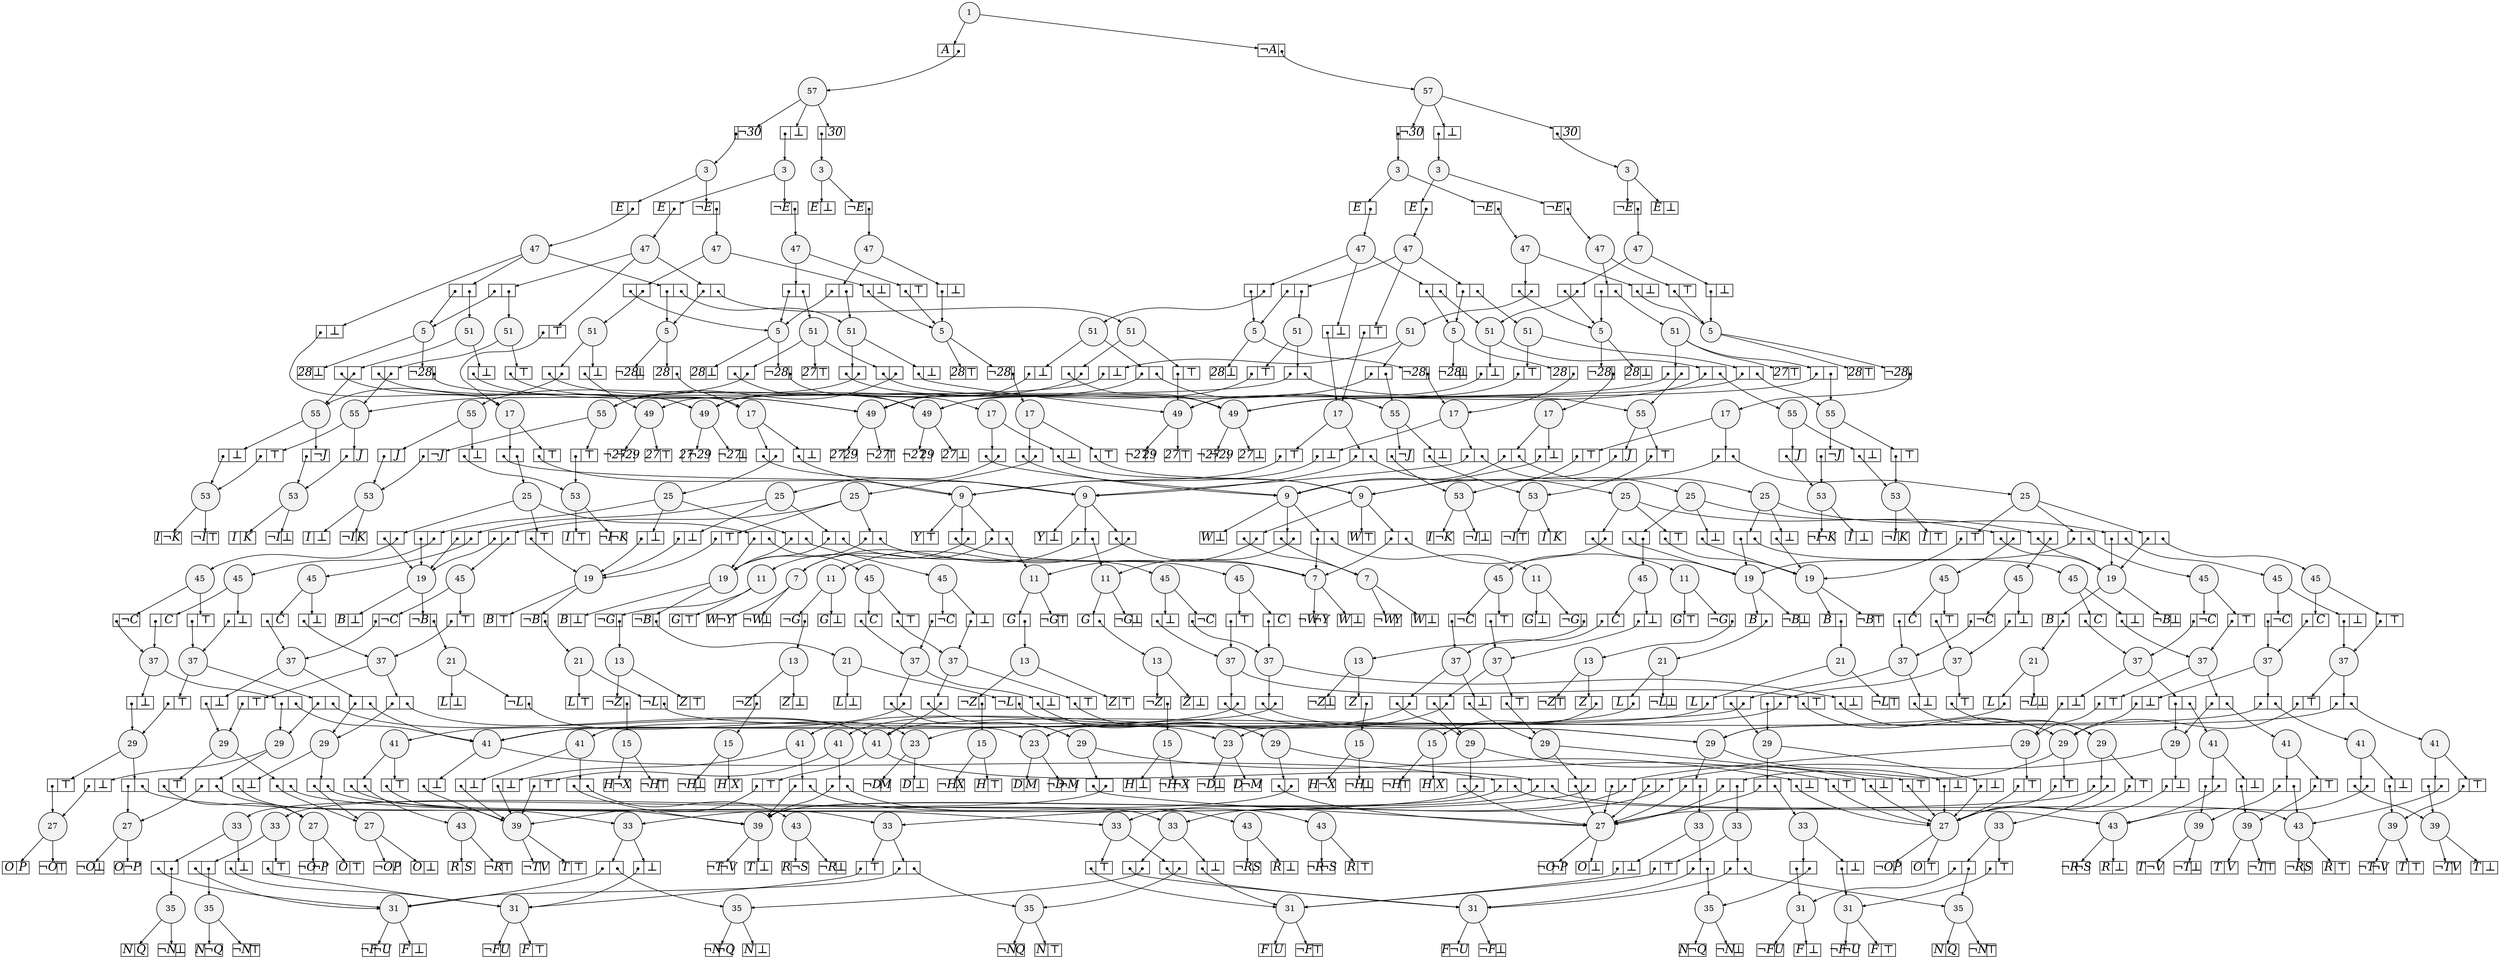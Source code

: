 
digraph sdd {

overlap=false

{rank=same; n18495 n18292 }
{rank=same; n18064 n18067 n18085 n18083 n18097 n18100 n18118 n18116 }
{rank=same; n18061 n18063 n18062 n18066 n18094 n18096 n18095 n18099 }
{rank=same; n18070 n18068 n18065 n18088 n18086 n18084 n18103 n18101 n18098 n18121 n18119 n18117 }
{rank=same; n17523 n17937 n17521 n17524 n17522 n17660 }
{rank=same; n18486 n18434 n18488 n18493 n18438 n18283 n18244 n18285 n18290 n18249 }
{rank=same; n18474 n18369 n18482 n18382 n18423 n18315 n18431 n18327 n18270 n18182 n18279 n18193 n18232 n18143 n18241 n18154 }
{rank=same; n18465 n18471 n11297 n11299 n11300 n11302 }
{rank=same; n18466 n18472 n11436 n11438 n18264 n18268 n11445 n11447 n11442 n11444 }
{rank=same; n11354 n11356 n11358 n11360 n11355 n11357 }
{rank=same; n18467 n18473 n18366 n18368 n18420 n18422 n18312 n18314 n18265 n18269 n18179 n18181 n18229 n18231 n18140 n18142 }
{rank=same; n5207 n5209 n5208 n5210 n18411 n18417 }
{rank=same; n11623 n11625 n11617 n11619 n18412 n18418 n11614 n11616 n18223 n18227 }
{rank=same; n11502 n11504 n11503 n11505 n11506 n11508 }
{rank=same; n13781 n13783 n18358 n18365 n18413 n18419 n18305 n18311 n18176 n18178 n18224 n18228 n18137 n18139 }
{rank=same; n7790 n7792 n18308 n18357 n18302 n18304 }
{rank=same; n18475 n18483 n18424 n18432 n18271 n18280 n18233 n18242 }
{rank=same; n15142 n15141 n17421 }
{rank=same; n15214 n15213 n17422 n15216 n15215 n17423 }
{rank=same; n17212 n17211 n17996 n17210 n17209 n18029 }
{rank=same; n18476 n18484 n18425 n18433 n18272 n18281 n18234 n18243 }
{rank=same; n2323 n2326 n2328 n2325 n2327 n9188 }
{rank=same; n4488 n4489 n9177 n9180 n4487 n9189 }
{rank=same; n9200 n9199 n9317 n9316 n9205 n9319 }
{rank=same; n9302 n9305 n9311 n9314 }
{rank=same; n4638 n4636 n4637 }
{rank=same; n18477 n18485 n18426 n18427 n18273 n18282 n18235 n18236 }
{rank=same; n18487 n18489 n18494 n18284 n18286 n18291 }
{rank=same; n18496 }

n18495 [label= "57",style=filled,fillcolor=gray95,shape=circle,height=.25,width=.25]; 
n18495e0
      [label= "<L>|<R>&not;30",
      shape=record,
      fontsize=20,
      fontname="Times-Italic",
      fillcolor=white,
      style=filled,
      fixedsize=true,
      height=.30, 
      width=.65];

n18495->n18495e0 [arrowsize=.50];
n18495e0:L:c->n18487 [arrowsize=.50,tailclip=false,arrowtail=dot,dir=both];
n18495e1
      [label= "<L>|<R>30",
      shape=record,
      fontsize=20,
      fontname="Times-Italic",
      fillcolor=white,
      style=filled,
      fixedsize=true,
      height=.30, 
      width=.65];

n18495->n18495e1 [arrowsize=.50];
n18495e1:L:c->n18489 [arrowsize=.50,tailclip=false,arrowtail=dot,dir=both];
n18495e2
      [label= "<L>|<R>&#8869;",
      shape=record,
      fontsize=20,
      fontname="Times-Italic",
      fillcolor=white,
      style=filled,
      fixedsize=true,
      height=.30, 
      width=.65];

n18495->n18495e2 [arrowsize=.50];
n18495e2:L:c->n18494 [arrowsize=.50,tailclip=false,arrowtail=dot,dir=both];
n18292 [label= "57",style=filled,fillcolor=gray95,shape=circle,height=.25,width=.25]; 
n18292e0
      [label= "<L>|<R>&not;30",
      shape=record,
      fontsize=20,
      fontname="Times-Italic",
      fillcolor=white,
      style=filled,
      fixedsize=true,
      height=.30, 
      width=.65];

n18292->n18292e0 [arrowsize=.50];
n18292e0:L:c->n18284 [arrowsize=.50,tailclip=false,arrowtail=dot,dir=both];
n18292e1
      [label= "<L>|<R>30",
      shape=record,
      fontsize=20,
      fontname="Times-Italic",
      fillcolor=white,
      style=filled,
      fixedsize=true,
      height=.30, 
      width=.65];

n18292->n18292e1 [arrowsize=.50];
n18292e1:L:c->n18286 [arrowsize=.50,tailclip=false,arrowtail=dot,dir=both];
n18292e2
      [label= "<L>|<R>&#8869;",
      shape=record,
      fontsize=20,
      fontname="Times-Italic",
      fillcolor=white,
      style=filled,
      fixedsize=true,
      height=.30, 
      width=.65];

n18292->n18292e2 [arrowsize=.50];
n18292e2:L:c->n18291 [arrowsize=.50,tailclip=false,arrowtail=dot,dir=both];
n18064 [label= "55",style=filled,fillcolor=gray95,shape=circle,height=.25,width=.25]; 
n18064e0
      [label= "<L>|<R>&not;J",
      shape=record,
      fontsize=20,
      fontname="Times-Italic",
      fillcolor=white,
      style=filled,
      fixedsize=true,
      height=.30, 
      width=.65];

n18064->n18064e0 [arrowsize=.50];
n18064e0:L:c->n18061 [arrowsize=.50,tailclip=false,arrowtail=dot,dir=both];
n18064e1
      [label= "<L>|<R>&#8869;",
      shape=record,
      fontsize=20,
      fontname="Times-Italic",
      fillcolor=white,
      style=filled,
      fixedsize=true,
      height=.30, 
      width=.65];

n18064->n18064e1 [arrowsize=.50];
n18064e1:L:c->n18063 [arrowsize=.50,tailclip=false,arrowtail=dot,dir=both];
n18067 [label= "55",style=filled,fillcolor=gray95,shape=circle,height=.25,width=.25]; 
n18067e0
      [label= "<L>|<R>J",
      shape=record,
      fontsize=20,
      fontname="Times-Italic",
      fillcolor=white,
      style=filled,
      fixedsize=true,
      height=.30, 
      width=.65];

n18067->n18067e0 [arrowsize=.50];
n18067e0:L:c->n18062 [arrowsize=.50,tailclip=false,arrowtail=dot,dir=both];
n18067e1
      [label= "<L>|<R>&#8869;",
      shape=record,
      fontsize=20,
      fontname="Times-Italic",
      fillcolor=white,
      style=filled,
      fixedsize=true,
      height=.30, 
      width=.65];

n18067->n18067e1 [arrowsize=.50];
n18067e1:L:c->n18066 [arrowsize=.50,tailclip=false,arrowtail=dot,dir=both];
n18085 [label= "55",style=filled,fillcolor=gray95,shape=circle,height=.25,width=.25]; 
n18085e0
      [label= "<L>|<R>J",
      shape=record,
      fontsize=20,
      fontname="Times-Italic",
      fillcolor=white,
      style=filled,
      fixedsize=true,
      height=.30, 
      width=.65];

n18085->n18085e0 [arrowsize=.50];
n18085e0:L:c->n18061 [arrowsize=.50,tailclip=false,arrowtail=dot,dir=both];
n18085e1
      [label= "<L>|<R>&#8868;",
      shape=record,
      fontsize=20,
      fontname="Times-Italic",
      fillcolor=white,
      style=filled,
      fixedsize=true,
      height=.30, 
      width=.65];

n18085->n18085e1 [arrowsize=.50];
n18085e1:L:c->n18063 [arrowsize=.50,tailclip=false,arrowtail=dot,dir=both];
n18083 [label= "55",style=filled,fillcolor=gray95,shape=circle,height=.25,width=.25]; 
n18083e0
      [label= "<L>|<R>&not;J",
      shape=record,
      fontsize=20,
      fontname="Times-Italic",
      fillcolor=white,
      style=filled,
      fixedsize=true,
      height=.30, 
      width=.65];

n18083->n18083e0 [arrowsize=.50];
n18083e0:L:c->n18062 [arrowsize=.50,tailclip=false,arrowtail=dot,dir=both];
n18083e1
      [label= "<L>|<R>&#8868;",
      shape=record,
      fontsize=20,
      fontname="Times-Italic",
      fillcolor=white,
      style=filled,
      fixedsize=true,
      height=.30, 
      width=.65];

n18083->n18083e1 [arrowsize=.50];
n18083e1:L:c->n18066 [arrowsize=.50,tailclip=false,arrowtail=dot,dir=both];
n18097 [label= "55",style=filled,fillcolor=gray95,shape=circle,height=.25,width=.25]; 
n18097e0
      [label= "<L>|<R>&not;J",
      shape=record,
      fontsize=20,
      fontname="Times-Italic",
      fillcolor=white,
      style=filled,
      fixedsize=true,
      height=.30, 
      width=.65];

n18097->n18097e0 [arrowsize=.50];
n18097e0:L:c->n18094 [arrowsize=.50,tailclip=false,arrowtail=dot,dir=both];
n18097e1
      [label= "<L>|<R>&#8869;",
      shape=record,
      fontsize=20,
      fontname="Times-Italic",
      fillcolor=white,
      style=filled,
      fixedsize=true,
      height=.30, 
      width=.65];

n18097->n18097e1 [arrowsize=.50];
n18097e1:L:c->n18096 [arrowsize=.50,tailclip=false,arrowtail=dot,dir=both];
n18100 [label= "55",style=filled,fillcolor=gray95,shape=circle,height=.25,width=.25]; 
n18100e0
      [label= "<L>|<R>J",
      shape=record,
      fontsize=20,
      fontname="Times-Italic",
      fillcolor=white,
      style=filled,
      fixedsize=true,
      height=.30, 
      width=.65];

n18100->n18100e0 [arrowsize=.50];
n18100e0:L:c->n18095 [arrowsize=.50,tailclip=false,arrowtail=dot,dir=both];
n18100e1
      [label= "<L>|<R>&#8869;",
      shape=record,
      fontsize=20,
      fontname="Times-Italic",
      fillcolor=white,
      style=filled,
      fixedsize=true,
      height=.30, 
      width=.65];

n18100->n18100e1 [arrowsize=.50];
n18100e1:L:c->n18099 [arrowsize=.50,tailclip=false,arrowtail=dot,dir=both];
n18118 [label= "55",style=filled,fillcolor=gray95,shape=circle,height=.25,width=.25]; 
n18118e0
      [label= "<L>|<R>J",
      shape=record,
      fontsize=20,
      fontname="Times-Italic",
      fillcolor=white,
      style=filled,
      fixedsize=true,
      height=.30, 
      width=.65];

n18118->n18118e0 [arrowsize=.50];
n18118e0:L:c->n18094 [arrowsize=.50,tailclip=false,arrowtail=dot,dir=both];
n18118e1
      [label= "<L>|<R>&#8868;",
      shape=record,
      fontsize=20,
      fontname="Times-Italic",
      fillcolor=white,
      style=filled,
      fixedsize=true,
      height=.30, 
      width=.65];

n18118->n18118e1 [arrowsize=.50];
n18118e1:L:c->n18096 [arrowsize=.50,tailclip=false,arrowtail=dot,dir=both];
n18116 [label= "55",style=filled,fillcolor=gray95,shape=circle,height=.25,width=.25]; 
n18116e0
      [label= "<L>|<R>&not;J",
      shape=record,
      fontsize=20,
      fontname="Times-Italic",
      fillcolor=white,
      style=filled,
      fixedsize=true,
      height=.30, 
      width=.65];

n18116->n18116e0 [arrowsize=.50];
n18116e0:L:c->n18095 [arrowsize=.50,tailclip=false,arrowtail=dot,dir=both];
n18116e1
      [label= "<L>|<R>&#8868;",
      shape=record,
      fontsize=20,
      fontname="Times-Italic",
      fillcolor=white,
      style=filled,
      fixedsize=true,
      height=.30, 
      width=.65];

n18116->n18116e1 [arrowsize=.50];
n18116e1:L:c->n18099 [arrowsize=.50,tailclip=false,arrowtail=dot,dir=both];
n18061 [label= "53",style=filled,fillcolor=gray95,shape=circle,height=.25,width=.25]; 
n18061e0
      [label= "<L>I|<R>K",
      shape=record,
      fontsize=20,
      fontname="Times-Italic",
      fillcolor=white,
      style=filled,
      fixedsize=true,
      height=.30, 
      width=.65];

n18061->n18061e0 [arrowsize=.50];
n18061e1
      [label= "<L>&not;I|<R>&#8869;",
      shape=record,
      fontsize=20,
      fontname="Times-Italic",
      fillcolor=white,
      style=filled,
      fixedsize=true,
      height=.30, 
      width=.65];

n18061->n18061e1 [arrowsize=.50];
n18063 [label= "53",style=filled,fillcolor=gray95,shape=circle,height=.25,width=.25]; 
n18063e0
      [label= "<L>I|<R>&not;K",
      shape=record,
      fontsize=20,
      fontname="Times-Italic",
      fillcolor=white,
      style=filled,
      fixedsize=true,
      height=.30, 
      width=.65];

n18063->n18063e0 [arrowsize=.50];
n18063e1
      [label= "<L>&not;I|<R>&#8868;",
      shape=record,
      fontsize=20,
      fontname="Times-Italic",
      fillcolor=white,
      style=filled,
      fixedsize=true,
      height=.30, 
      width=.65];

n18063->n18063e1 [arrowsize=.50];
n18062 [label= "53",style=filled,fillcolor=gray95,shape=circle,height=.25,width=.25]; 
n18062e0
      [label= "<L>&not;I|<R>K",
      shape=record,
      fontsize=20,
      fontname="Times-Italic",
      fillcolor=white,
      style=filled,
      fixedsize=true,
      height=.30, 
      width=.65];

n18062->n18062e0 [arrowsize=.50];
n18062e1
      [label= "<L>I|<R>&#8869;",
      shape=record,
      fontsize=20,
      fontname="Times-Italic",
      fillcolor=white,
      style=filled,
      fixedsize=true,
      height=.30, 
      width=.65];

n18062->n18062e1 [arrowsize=.50];
n18066 [label= "53",style=filled,fillcolor=gray95,shape=circle,height=.25,width=.25]; 
n18066e0
      [label= "<L>&not;I|<R>&not;K",
      shape=record,
      fontsize=20,
      fontname="Times-Italic",
      fillcolor=white,
      style=filled,
      fixedsize=true,
      height=.30, 
      width=.65];

n18066->n18066e0 [arrowsize=.50];
n18066e1
      [label= "<L>I|<R>&#8868;",
      shape=record,
      fontsize=20,
      fontname="Times-Italic",
      fillcolor=white,
      style=filled,
      fixedsize=true,
      height=.30, 
      width=.65];

n18066->n18066e1 [arrowsize=.50];
n18094 [label= "53",style=filled,fillcolor=gray95,shape=circle,height=.25,width=.25]; 
n18094e0
      [label= "<L>I|<R>&not;K",
      shape=record,
      fontsize=20,
      fontname="Times-Italic",
      fillcolor=white,
      style=filled,
      fixedsize=true,
      height=.30, 
      width=.65];

n18094->n18094e0 [arrowsize=.50];
n18094e1
      [label= "<L>&not;I|<R>&#8869;",
      shape=record,
      fontsize=20,
      fontname="Times-Italic",
      fillcolor=white,
      style=filled,
      fixedsize=true,
      height=.30, 
      width=.65];

n18094->n18094e1 [arrowsize=.50];
n18096 [label= "53",style=filled,fillcolor=gray95,shape=circle,height=.25,width=.25]; 
n18096e0
      [label= "<L>I|<R>K",
      shape=record,
      fontsize=20,
      fontname="Times-Italic",
      fillcolor=white,
      style=filled,
      fixedsize=true,
      height=.30, 
      width=.65];

n18096->n18096e0 [arrowsize=.50];
n18096e1
      [label= "<L>&not;I|<R>&#8868;",
      shape=record,
      fontsize=20,
      fontname="Times-Italic",
      fillcolor=white,
      style=filled,
      fixedsize=true,
      height=.30, 
      width=.65];

n18096->n18096e1 [arrowsize=.50];
n18095 [label= "53",style=filled,fillcolor=gray95,shape=circle,height=.25,width=.25]; 
n18095e0
      [label= "<L>&not;I|<R>&not;K",
      shape=record,
      fontsize=20,
      fontname="Times-Italic",
      fillcolor=white,
      style=filled,
      fixedsize=true,
      height=.30, 
      width=.65];

n18095->n18095e0 [arrowsize=.50];
n18095e1
      [label= "<L>I|<R>&#8869;",
      shape=record,
      fontsize=20,
      fontname="Times-Italic",
      fillcolor=white,
      style=filled,
      fixedsize=true,
      height=.30, 
      width=.65];

n18095->n18095e1 [arrowsize=.50];
n18099 [label= "53",style=filled,fillcolor=gray95,shape=circle,height=.25,width=.25]; 
n18099e0
      [label= "<L>&not;I|<R>K",
      shape=record,
      fontsize=20,
      fontname="Times-Italic",
      fillcolor=white,
      style=filled,
      fixedsize=true,
      height=.30, 
      width=.65];

n18099->n18099e0 [arrowsize=.50];
n18099e1
      [label= "<L>I|<R>&#8868;",
      shape=record,
      fontsize=20,
      fontname="Times-Italic",
      fillcolor=white,
      style=filled,
      fixedsize=true,
      height=.30, 
      width=.65];

n18099->n18099e1 [arrowsize=.50];
n18070 [label= "51",style=filled,fillcolor=gray95,shape=circle,height=.25,width=.25]; 
n18070e0
      [label= "<L>|<R>",
      shape=record,
      fontsize=20,
      fontname="Times-Italic",
      fillcolor=white,
      style=filled,
      fixedsize=true,
      height=.30, 
      width=.65];

n18070->n18070e0 [arrowsize=.50];
n18070e0:L:c->n17523 [arrowsize=.50,tailclip=false,arrowtail=dot,dir=both];
n18070e0:R:c->n18064 [arrowsize=.50,tailclip=false,arrowtail=dot,dir=both];
n18070e1
      [label= "<L>|<R>&#8869;",
      shape=record,
      fontsize=20,
      fontname="Times-Italic",
      fillcolor=white,
      style=filled,
      fixedsize=true,
      height=.30, 
      width=.65];

n18070->n18070e1 [arrowsize=.50];
n18070e1:L:c->n17937 [arrowsize=.50,tailclip=false,arrowtail=dot,dir=both];
n18068 [label= "51",style=filled,fillcolor=gray95,shape=circle,height=.25,width=.25]; 
n18068e0
      [label= "<L>|<R>",
      shape=record,
      fontsize=20,
      fontname="Times-Italic",
      fillcolor=white,
      style=filled,
      fixedsize=true,
      height=.30, 
      width=.65];

n18068->n18068e0 [arrowsize=.50];
n18068e0:L:c->n17521 [arrowsize=.50,tailclip=false,arrowtail=dot,dir=both];
n18068e0:R:c->n18067 [arrowsize=.50,tailclip=false,arrowtail=dot,dir=both];
n18068e1
      [label= "<L>|<R>&#8869;",
      shape=record,
      fontsize=20,
      fontname="Times-Italic",
      fillcolor=white,
      style=filled,
      fixedsize=true,
      height=.30, 
      width=.65];

n18068->n18068e1 [arrowsize=.50];
n18068e1:L:c->n17524 [arrowsize=.50,tailclip=false,arrowtail=dot,dir=both];
n18065 [label= "51",style=filled,fillcolor=gray95,shape=circle,height=.25,width=.25]; 
n18065e0
      [label= "<L>|<R>",
      shape=record,
      fontsize=20,
      fontname="Times-Italic",
      fillcolor=white,
      style=filled,
      fixedsize=true,
      height=.30, 
      width=.65];

n18065->n18065e0 [arrowsize=.50];
n18065e0:L:c->n17522 [arrowsize=.50,tailclip=false,arrowtail=dot,dir=both];
n18065e0:R:c->n18064 [arrowsize=.50,tailclip=false,arrowtail=dot,dir=both];
n18065e1
      [label= "<L>|<R>&#8869;",
      shape=record,
      fontsize=20,
      fontname="Times-Italic",
      fillcolor=white,
      style=filled,
      fixedsize=true,
      height=.30, 
      width=.65];

n18065->n18065e1 [arrowsize=.50];
n18065e1:L:c->n17660 [arrowsize=.50,tailclip=false,arrowtail=dot,dir=both];
n18088 [label= "51",style=filled,fillcolor=gray95,shape=circle,height=.25,width=.25]; 
n18088e0
      [label= "<L>|<R>",
      shape=record,
      fontsize=20,
      fontname="Times-Italic",
      fillcolor=white,
      style=filled,
      fixedsize=true,
      height=.30, 
      width=.65];

n18088->n18088e0 [arrowsize=.50];
n18088e0:L:c->n17523 [arrowsize=.50,tailclip=false,arrowtail=dot,dir=both];
n18088e0:R:c->n18085 [arrowsize=.50,tailclip=false,arrowtail=dot,dir=both];
n18088e1
      [label= "<L>|<R>",
      shape=record,
      fontsize=20,
      fontname="Times-Italic",
      fillcolor=white,
      style=filled,
      fixedsize=true,
      height=.30, 
      width=.65];

n18088->n18088e1 [arrowsize=.50];
n18088e1:L:c->n17521 [arrowsize=.50,tailclip=false,arrowtail=dot,dir=both];
n18088e1:R:c->n18083 [arrowsize=.50,tailclip=false,arrowtail=dot,dir=both];
n18088e2
      [label= "<L>27|<R>&#8868;",
      shape=record,
      fontsize=20,
      fontname="Times-Italic",
      fillcolor=white,
      style=filled,
      fixedsize=true,
      height=.30, 
      width=.65];

n18088->n18088e2 [arrowsize=.50];
n18086 [label= "51",style=filled,fillcolor=gray95,shape=circle,height=.25,width=.25]; 
n18086e0
      [label= "<L>|<R>",
      shape=record,
      fontsize=20,
      fontname="Times-Italic",
      fillcolor=white,
      style=filled,
      fixedsize=true,
      height=.30, 
      width=.65];

n18086->n18086e0 [arrowsize=.50];
n18086e0:L:c->n17522 [arrowsize=.50,tailclip=false,arrowtail=dot,dir=both];
n18086e0:R:c->n18085 [arrowsize=.50,tailclip=false,arrowtail=dot,dir=both];
n18086e1
      [label= "<L>|<R>&#8868;",
      shape=record,
      fontsize=20,
      fontname="Times-Italic",
      fillcolor=white,
      style=filled,
      fixedsize=true,
      height=.30, 
      width=.65];

n18086->n18086e1 [arrowsize=.50];
n18086e1:L:c->n17660 [arrowsize=.50,tailclip=false,arrowtail=dot,dir=both];
n18084 [label= "51",style=filled,fillcolor=gray95,shape=circle,height=.25,width=.25]; 
n18084e0
      [label= "<L>|<R>",
      shape=record,
      fontsize=20,
      fontname="Times-Italic",
      fillcolor=white,
      style=filled,
      fixedsize=true,
      height=.30, 
      width=.65];

n18084->n18084e0 [arrowsize=.50];
n18084e0:L:c->n17521 [arrowsize=.50,tailclip=false,arrowtail=dot,dir=both];
n18084e0:R:c->n18083 [arrowsize=.50,tailclip=false,arrowtail=dot,dir=both];
n18084e1
      [label= "<L>|<R>&#8868;",
      shape=record,
      fontsize=20,
      fontname="Times-Italic",
      fillcolor=white,
      style=filled,
      fixedsize=true,
      height=.30, 
      width=.65];

n18084->n18084e1 [arrowsize=.50];
n18084e1:L:c->n17524 [arrowsize=.50,tailclip=false,arrowtail=dot,dir=both];
n18103 [label= "51",style=filled,fillcolor=gray95,shape=circle,height=.25,width=.25]; 
n18103e0
      [label= "<L>|<R>",
      shape=record,
      fontsize=20,
      fontname="Times-Italic",
      fillcolor=white,
      style=filled,
      fixedsize=true,
      height=.30, 
      width=.65];

n18103->n18103e0 [arrowsize=.50];
n18103e0:L:c->n17523 [arrowsize=.50,tailclip=false,arrowtail=dot,dir=both];
n18103e0:R:c->n18097 [arrowsize=.50,tailclip=false,arrowtail=dot,dir=both];
n18103e1
      [label= "<L>|<R>&#8869;",
      shape=record,
      fontsize=20,
      fontname="Times-Italic",
      fillcolor=white,
      style=filled,
      fixedsize=true,
      height=.30, 
      width=.65];

n18103->n18103e1 [arrowsize=.50];
n18103e1:L:c->n17937 [arrowsize=.50,tailclip=false,arrowtail=dot,dir=both];
n18101 [label= "51",style=filled,fillcolor=gray95,shape=circle,height=.25,width=.25]; 
n18101e0
      [label= "<L>|<R>",
      shape=record,
      fontsize=20,
      fontname="Times-Italic",
      fillcolor=white,
      style=filled,
      fixedsize=true,
      height=.30, 
      width=.65];

n18101->n18101e0 [arrowsize=.50];
n18101e0:L:c->n17521 [arrowsize=.50,tailclip=false,arrowtail=dot,dir=both];
n18101e0:R:c->n18100 [arrowsize=.50,tailclip=false,arrowtail=dot,dir=both];
n18101e1
      [label= "<L>|<R>&#8869;",
      shape=record,
      fontsize=20,
      fontname="Times-Italic",
      fillcolor=white,
      style=filled,
      fixedsize=true,
      height=.30, 
      width=.65];

n18101->n18101e1 [arrowsize=.50];
n18101e1:L:c->n17524 [arrowsize=.50,tailclip=false,arrowtail=dot,dir=both];
n18098 [label= "51",style=filled,fillcolor=gray95,shape=circle,height=.25,width=.25]; 
n18098e0
      [label= "<L>|<R>",
      shape=record,
      fontsize=20,
      fontname="Times-Italic",
      fillcolor=white,
      style=filled,
      fixedsize=true,
      height=.30, 
      width=.65];

n18098->n18098e0 [arrowsize=.50];
n18098e0:L:c->n17522 [arrowsize=.50,tailclip=false,arrowtail=dot,dir=both];
n18098e0:R:c->n18097 [arrowsize=.50,tailclip=false,arrowtail=dot,dir=both];
n18098e1
      [label= "<L>|<R>&#8869;",
      shape=record,
      fontsize=20,
      fontname="Times-Italic",
      fillcolor=white,
      style=filled,
      fixedsize=true,
      height=.30, 
      width=.65];

n18098->n18098e1 [arrowsize=.50];
n18098e1:L:c->n17660 [arrowsize=.50,tailclip=false,arrowtail=dot,dir=both];
n18121 [label= "51",style=filled,fillcolor=gray95,shape=circle,height=.25,width=.25]; 
n18121e0
      [label= "<L>|<R>",
      shape=record,
      fontsize=20,
      fontname="Times-Italic",
      fillcolor=white,
      style=filled,
      fixedsize=true,
      height=.30, 
      width=.65];

n18121->n18121e0 [arrowsize=.50];
n18121e0:L:c->n17523 [arrowsize=.50,tailclip=false,arrowtail=dot,dir=both];
n18121e0:R:c->n18118 [arrowsize=.50,tailclip=false,arrowtail=dot,dir=both];
n18121e1
      [label= "<L>|<R>",
      shape=record,
      fontsize=20,
      fontname="Times-Italic",
      fillcolor=white,
      style=filled,
      fixedsize=true,
      height=.30, 
      width=.65];

n18121->n18121e1 [arrowsize=.50];
n18121e1:L:c->n17521 [arrowsize=.50,tailclip=false,arrowtail=dot,dir=both];
n18121e1:R:c->n18116 [arrowsize=.50,tailclip=false,arrowtail=dot,dir=both];
n18121e2
      [label= "<L>27|<R>&#8868;",
      shape=record,
      fontsize=20,
      fontname="Times-Italic",
      fillcolor=white,
      style=filled,
      fixedsize=true,
      height=.30, 
      width=.65];

n18121->n18121e2 [arrowsize=.50];
n18119 [label= "51",style=filled,fillcolor=gray95,shape=circle,height=.25,width=.25]; 
n18119e0
      [label= "<L>|<R>",
      shape=record,
      fontsize=20,
      fontname="Times-Italic",
      fillcolor=white,
      style=filled,
      fixedsize=true,
      height=.30, 
      width=.65];

n18119->n18119e0 [arrowsize=.50];
n18119e0:L:c->n17522 [arrowsize=.50,tailclip=false,arrowtail=dot,dir=both];
n18119e0:R:c->n18118 [arrowsize=.50,tailclip=false,arrowtail=dot,dir=both];
n18119e1
      [label= "<L>|<R>&#8868;",
      shape=record,
      fontsize=20,
      fontname="Times-Italic",
      fillcolor=white,
      style=filled,
      fixedsize=true,
      height=.30, 
      width=.65];

n18119->n18119e1 [arrowsize=.50];
n18119e1:L:c->n17660 [arrowsize=.50,tailclip=false,arrowtail=dot,dir=both];
n18117 [label= "51",style=filled,fillcolor=gray95,shape=circle,height=.25,width=.25]; 
n18117e0
      [label= "<L>|<R>",
      shape=record,
      fontsize=20,
      fontname="Times-Italic",
      fillcolor=white,
      style=filled,
      fixedsize=true,
      height=.30, 
      width=.65];

n18117->n18117e0 [arrowsize=.50];
n18117e0:L:c->n17521 [arrowsize=.50,tailclip=false,arrowtail=dot,dir=both];
n18117e0:R:c->n18116 [arrowsize=.50,tailclip=false,arrowtail=dot,dir=both];
n18117e1
      [label= "<L>|<R>&#8868;",
      shape=record,
      fontsize=20,
      fontname="Times-Italic",
      fillcolor=white,
      style=filled,
      fixedsize=true,
      height=.30, 
      width=.65];

n18117->n18117e1 [arrowsize=.50];
n18117e1:L:c->n17524 [arrowsize=.50,tailclip=false,arrowtail=dot,dir=both];
n17523 [label= "49",style=filled,fillcolor=gray95,shape=circle,height=.25,width=.25]; 
n17523e0
      [label= "<L>&not;27|<R>29",
      shape=record,
      fontsize=20,
      fontname="Times-Italic",
      fillcolor=white,
      style=filled,
      fixedsize=true,
      height=.30, 
      width=.65];

n17523->n17523e0 [arrowsize=.50];
n17523e1
      [label= "<L>27|<R>&#8869;",
      shape=record,
      fontsize=20,
      fontname="Times-Italic",
      fillcolor=white,
      style=filled,
      fixedsize=true,
      height=.30, 
      width=.65];

n17523->n17523e1 [arrowsize=.50];
n17937 [label= "49",style=filled,fillcolor=gray95,shape=circle,height=.25,width=.25]; 
n17937e0
      [label= "<L>&not;27|<R>&not;29",
      shape=record,
      fontsize=20,
      fontname="Times-Italic",
      fillcolor=white,
      style=filled,
      fixedsize=true,
      height=.30, 
      width=.65];

n17937->n17937e0 [arrowsize=.50];
n17937e1
      [label= "<L>27|<R>&#8868;",
      shape=record,
      fontsize=20,
      fontname="Times-Italic",
      fillcolor=white,
      style=filled,
      fixedsize=true,
      height=.30, 
      width=.65];

n17937->n17937e1 [arrowsize=.50];
n17521 [label= "49",style=filled,fillcolor=gray95,shape=circle,height=.25,width=.25]; 
n17521e0
      [label= "<L>&not;27|<R>&not;29",
      shape=record,
      fontsize=20,
      fontname="Times-Italic",
      fillcolor=white,
      style=filled,
      fixedsize=true,
      height=.30, 
      width=.65];

n17521->n17521e0 [arrowsize=.50];
n17521e1
      [label= "<L>27|<R>&#8869;",
      shape=record,
      fontsize=20,
      fontname="Times-Italic",
      fillcolor=white,
      style=filled,
      fixedsize=true,
      height=.30, 
      width=.65];

n17521->n17521e1 [arrowsize=.50];
n17524 [label= "49",style=filled,fillcolor=gray95,shape=circle,height=.25,width=.25]; 
n17524e0
      [label= "<L>&not;27|<R>29",
      shape=record,
      fontsize=20,
      fontname="Times-Italic",
      fillcolor=white,
      style=filled,
      fixedsize=true,
      height=.30, 
      width=.65];

n17524->n17524e0 [arrowsize=.50];
n17524e1
      [label= "<L>27|<R>&#8868;",
      shape=record,
      fontsize=20,
      fontname="Times-Italic",
      fillcolor=white,
      style=filled,
      fixedsize=true,
      height=.30, 
      width=.65];

n17524->n17524e1 [arrowsize=.50];
n17522 [label= "49",style=filled,fillcolor=gray95,shape=circle,height=.25,width=.25]; 
n17522e0
      [label= "<L>27|<R>&not;29",
      shape=record,
      fontsize=20,
      fontname="Times-Italic",
      fillcolor=white,
      style=filled,
      fixedsize=true,
      height=.30, 
      width=.65];

n17522->n17522e0 [arrowsize=.50];
n17522e1
      [label= "<L>&not;27|<R>&#8869;",
      shape=record,
      fontsize=20,
      fontname="Times-Italic",
      fillcolor=white,
      style=filled,
      fixedsize=true,
      height=.30, 
      width=.65];

n17522->n17522e1 [arrowsize=.50];
n17660 [label= "49",style=filled,fillcolor=gray95,shape=circle,height=.25,width=.25]; 
n17660e0
      [label= "<L>27|<R>29",
      shape=record,
      fontsize=20,
      fontname="Times-Italic",
      fillcolor=white,
      style=filled,
      fixedsize=true,
      height=.30, 
      width=.65];

n17660->n17660e0 [arrowsize=.50];
n17660e1
      [label= "<L>&not;27|<R>&#8868;",
      shape=record,
      fontsize=20,
      fontname="Times-Italic",
      fillcolor=white,
      style=filled,
      fixedsize=true,
      height=.30, 
      width=.65];

n17660->n17660e1 [arrowsize=.50];
n18486 [label= "47",style=filled,fillcolor=gray95,shape=circle,height=.25,width=.25]; 
n18486e0
      [label= "<L>|<R>",
      shape=record,
      fontsize=20,
      fontname="Times-Italic",
      fillcolor=white,
      style=filled,
      fixedsize=true,
      height=.30, 
      width=.65];

n18486->n18486e0 [arrowsize=.50];
n18486e0:L:c->n18477 [arrowsize=.50,tailclip=false,arrowtail=dot,dir=both];
n18486e0:R:c->n18070 [arrowsize=.50,tailclip=false,arrowtail=dot,dir=both];
n18486e1
      [label= "<L>|<R>&#8869;",
      shape=record,
      fontsize=20,
      fontname="Times-Italic",
      fillcolor=white,
      style=filled,
      fixedsize=true,
      height=.30, 
      width=.65];

n18486->n18486e1 [arrowsize=.50];
n18486e1:L:c->n18485 [arrowsize=.50,tailclip=false,arrowtail=dot,dir=both];
n18434 [label= "47",style=filled,fillcolor=gray95,shape=circle,height=.25,width=.25]; 
n18434e0
      [label= "<L>|<R>",
      shape=record,
      fontsize=20,
      fontname="Times-Italic",
      fillcolor=white,
      style=filled,
      fixedsize=true,
      height=.30, 
      width=.65];

n18434->n18434e0 [arrowsize=.50];
n18434e0:L:c->n18426 [arrowsize=.50,tailclip=false,arrowtail=dot,dir=both];
n18434e0:R:c->n18068 [arrowsize=.50,tailclip=false,arrowtail=dot,dir=both];
n18434e1
      [label= "<L>|<R>",
      shape=record,
      fontsize=20,
      fontname="Times-Italic",
      fillcolor=white,
      style=filled,
      fixedsize=true,
      height=.30, 
      width=.65];

n18434->n18434e1 [arrowsize=.50];
n18434e1:L:c->n18427 [arrowsize=.50,tailclip=false,arrowtail=dot,dir=both];
n18434e1:R:c->n18065 [arrowsize=.50,tailclip=false,arrowtail=dot,dir=both];
n18434e2
      [label= "<L>|<R>&#8869;",
      shape=record,
      fontsize=20,
      fontname="Times-Italic",
      fillcolor=white,
      style=filled,
      fixedsize=true,
      height=.30, 
      width=.65];

n18434->n18434e2 [arrowsize=.50];
n18434e2:L:c->n18433 [arrowsize=.50,tailclip=false,arrowtail=dot,dir=both];
n18488 [label= "47",style=filled,fillcolor=gray95,shape=circle,height=.25,width=.25]; 
n18488e0
      [label= "<L>|<R>",
      shape=record,
      fontsize=20,
      fontname="Times-Italic",
      fillcolor=white,
      style=filled,
      fixedsize=true,
      height=.30, 
      width=.65];

n18488->n18488e0 [arrowsize=.50];
n18488e0:L:c->n18477 [arrowsize=.50,tailclip=false,arrowtail=dot,dir=both];
n18488e0:R:c->n18068 [arrowsize=.50,tailclip=false,arrowtail=dot,dir=both];
n18488e1
      [label= "<L>|<R>&#8869;",
      shape=record,
      fontsize=20,
      fontname="Times-Italic",
      fillcolor=white,
      style=filled,
      fixedsize=true,
      height=.30, 
      width=.65];

n18488->n18488e1 [arrowsize=.50];
n18488e1:L:c->n18485 [arrowsize=.50,tailclip=false,arrowtail=dot,dir=both];
n18493 [label= "47",style=filled,fillcolor=gray95,shape=circle,height=.25,width=.25]; 
n18493e0
      [label= "<L>|<R>",
      shape=record,
      fontsize=20,
      fontname="Times-Italic",
      fillcolor=white,
      style=filled,
      fixedsize=true,
      height=.30, 
      width=.65];

n18493->n18493e0 [arrowsize=.50];
n18493e0:L:c->n18477 [arrowsize=.50,tailclip=false,arrowtail=dot,dir=both];
n18493e0:R:c->n18088 [arrowsize=.50,tailclip=false,arrowtail=dot,dir=both];
n18493e1
      [label= "<L>|<R>&#8868;",
      shape=record,
      fontsize=20,
      fontname="Times-Italic",
      fillcolor=white,
      style=filled,
      fixedsize=true,
      height=.30, 
      width=.65];

n18493->n18493e1 [arrowsize=.50];
n18493e1:L:c->n18485 [arrowsize=.50,tailclip=false,arrowtail=dot,dir=both];
n18438 [label= "47",style=filled,fillcolor=gray95,shape=circle,height=.25,width=.25]; 
n18438e0
      [label= "<L>|<R>",
      shape=record,
      fontsize=20,
      fontname="Times-Italic",
      fillcolor=white,
      style=filled,
      fixedsize=true,
      height=.30, 
      width=.65];

n18438->n18438e0 [arrowsize=.50];
n18438e0:L:c->n18427 [arrowsize=.50,tailclip=false,arrowtail=dot,dir=both];
n18438e0:R:c->n18086 [arrowsize=.50,tailclip=false,arrowtail=dot,dir=both];
n18438e1
      [label= "<L>|<R>",
      shape=record,
      fontsize=20,
      fontname="Times-Italic",
      fillcolor=white,
      style=filled,
      fixedsize=true,
      height=.30, 
      width=.65];

n18438->n18438e1 [arrowsize=.50];
n18438e1:L:c->n18426 [arrowsize=.50,tailclip=false,arrowtail=dot,dir=both];
n18438e1:R:c->n18084 [arrowsize=.50,tailclip=false,arrowtail=dot,dir=both];
n18438e2
      [label= "<L>|<R>&#8868;",
      shape=record,
      fontsize=20,
      fontname="Times-Italic",
      fillcolor=white,
      style=filled,
      fixedsize=true,
      height=.30, 
      width=.65];

n18438->n18438e2 [arrowsize=.50];
n18438e2:L:c->n18433 [arrowsize=.50,tailclip=false,arrowtail=dot,dir=both];
n18283 [label= "47",style=filled,fillcolor=gray95,shape=circle,height=.25,width=.25]; 
n18283e0
      [label= "<L>|<R>",
      shape=record,
      fontsize=20,
      fontname="Times-Italic",
      fillcolor=white,
      style=filled,
      fixedsize=true,
      height=.30, 
      width=.65];

n18283->n18283e0 [arrowsize=.50];
n18283e0:L:c->n18273 [arrowsize=.50,tailclip=false,arrowtail=dot,dir=both];
n18283e0:R:c->n18103 [arrowsize=.50,tailclip=false,arrowtail=dot,dir=both];
n18283e1
      [label= "<L>|<R>&#8869;",
      shape=record,
      fontsize=20,
      fontname="Times-Italic",
      fillcolor=white,
      style=filled,
      fixedsize=true,
      height=.30, 
      width=.65];

n18283->n18283e1 [arrowsize=.50];
n18283e1:L:c->n18282 [arrowsize=.50,tailclip=false,arrowtail=dot,dir=both];
n18244 [label= "47",style=filled,fillcolor=gray95,shape=circle,height=.25,width=.25]; 
n18244e0
      [label= "<L>|<R>",
      shape=record,
      fontsize=20,
      fontname="Times-Italic",
      fillcolor=white,
      style=filled,
      fixedsize=true,
      height=.30, 
      width=.65];

n18244->n18244e0 [arrowsize=.50];
n18244e0:L:c->n18235 [arrowsize=.50,tailclip=false,arrowtail=dot,dir=both];
n18244e0:R:c->n18101 [arrowsize=.50,tailclip=false,arrowtail=dot,dir=both];
n18244e1
      [label= "<L>|<R>",
      shape=record,
      fontsize=20,
      fontname="Times-Italic",
      fillcolor=white,
      style=filled,
      fixedsize=true,
      height=.30, 
      width=.65];

n18244->n18244e1 [arrowsize=.50];
n18244e1:L:c->n18236 [arrowsize=.50,tailclip=false,arrowtail=dot,dir=both];
n18244e1:R:c->n18098 [arrowsize=.50,tailclip=false,arrowtail=dot,dir=both];
n18244e2
      [label= "<L>|<R>&#8869;",
      shape=record,
      fontsize=20,
      fontname="Times-Italic",
      fillcolor=white,
      style=filled,
      fixedsize=true,
      height=.30, 
      width=.65];

n18244->n18244e2 [arrowsize=.50];
n18244e2:L:c->n18243 [arrowsize=.50,tailclip=false,arrowtail=dot,dir=both];
n18285 [label= "47",style=filled,fillcolor=gray95,shape=circle,height=.25,width=.25]; 
n18285e0
      [label= "<L>|<R>",
      shape=record,
      fontsize=20,
      fontname="Times-Italic",
      fillcolor=white,
      style=filled,
      fixedsize=true,
      height=.30, 
      width=.65];

n18285->n18285e0 [arrowsize=.50];
n18285e0:L:c->n18273 [arrowsize=.50,tailclip=false,arrowtail=dot,dir=both];
n18285e0:R:c->n18101 [arrowsize=.50,tailclip=false,arrowtail=dot,dir=both];
n18285e1
      [label= "<L>|<R>&#8869;",
      shape=record,
      fontsize=20,
      fontname="Times-Italic",
      fillcolor=white,
      style=filled,
      fixedsize=true,
      height=.30, 
      width=.65];

n18285->n18285e1 [arrowsize=.50];
n18285e1:L:c->n18282 [arrowsize=.50,tailclip=false,arrowtail=dot,dir=both];
n18290 [label= "47",style=filled,fillcolor=gray95,shape=circle,height=.25,width=.25]; 
n18290e0
      [label= "<L>|<R>",
      shape=record,
      fontsize=20,
      fontname="Times-Italic",
      fillcolor=white,
      style=filled,
      fixedsize=true,
      height=.30, 
      width=.65];

n18290->n18290e0 [arrowsize=.50];
n18290e0:L:c->n18273 [arrowsize=.50,tailclip=false,arrowtail=dot,dir=both];
n18290e0:R:c->n18121 [arrowsize=.50,tailclip=false,arrowtail=dot,dir=both];
n18290e1
      [label= "<L>|<R>&#8868;",
      shape=record,
      fontsize=20,
      fontname="Times-Italic",
      fillcolor=white,
      style=filled,
      fixedsize=true,
      height=.30, 
      width=.65];

n18290->n18290e1 [arrowsize=.50];
n18290e1:L:c->n18282 [arrowsize=.50,tailclip=false,arrowtail=dot,dir=both];
n18249 [label= "47",style=filled,fillcolor=gray95,shape=circle,height=.25,width=.25]; 
n18249e0
      [label= "<L>|<R>",
      shape=record,
      fontsize=20,
      fontname="Times-Italic",
      fillcolor=white,
      style=filled,
      fixedsize=true,
      height=.30, 
      width=.65];

n18249->n18249e0 [arrowsize=.50];
n18249e0:L:c->n18236 [arrowsize=.50,tailclip=false,arrowtail=dot,dir=both];
n18249e0:R:c->n18119 [arrowsize=.50,tailclip=false,arrowtail=dot,dir=both];
n18249e1
      [label= "<L>|<R>",
      shape=record,
      fontsize=20,
      fontname="Times-Italic",
      fillcolor=white,
      style=filled,
      fixedsize=true,
      height=.30, 
      width=.65];

n18249->n18249e1 [arrowsize=.50];
n18249e1:L:c->n18235 [arrowsize=.50,tailclip=false,arrowtail=dot,dir=both];
n18249e1:R:c->n18117 [arrowsize=.50,tailclip=false,arrowtail=dot,dir=both];
n18249e2
      [label= "<L>|<R>&#8868;",
      shape=record,
      fontsize=20,
      fontname="Times-Italic",
      fillcolor=white,
      style=filled,
      fixedsize=true,
      height=.30, 
      width=.65];

n18249->n18249e2 [arrowsize=.50];
n18249e2:L:c->n18243 [arrowsize=.50,tailclip=false,arrowtail=dot,dir=both];
n18474 [label= "45",style=filled,fillcolor=gray95,shape=circle,height=.25,width=.25]; 
n18474e0
      [label= "<L>|<R>&not;C",
      shape=record,
      fontsize=20,
      fontname="Times-Italic",
      fillcolor=white,
      style=filled,
      fixedsize=true,
      height=.30, 
      width=.65];

n18474->n18474e0 [arrowsize=.50];
n18474e0:L:c->n18467 [arrowsize=.50,tailclip=false,arrowtail=dot,dir=both];
n18474e1
      [label= "<L>|<R>&#8869;",
      shape=record,
      fontsize=20,
      fontname="Times-Italic",
      fillcolor=white,
      style=filled,
      fixedsize=true,
      height=.30, 
      width=.65];

n18474->n18474e1 [arrowsize=.50];
n18474e1:L:c->n18473 [arrowsize=.50,tailclip=false,arrowtail=dot,dir=both];
n18369 [label= "45",style=filled,fillcolor=gray95,shape=circle,height=.25,width=.25]; 
n18369e0
      [label= "<L>|<R>C",
      shape=record,
      fontsize=20,
      fontname="Times-Italic",
      fillcolor=white,
      style=filled,
      fixedsize=true,
      height=.30, 
      width=.65];

n18369->n18369e0 [arrowsize=.50];
n18369e0:L:c->n18366 [arrowsize=.50,tailclip=false,arrowtail=dot,dir=both];
n18369e1
      [label= "<L>|<R>&#8869;",
      shape=record,
      fontsize=20,
      fontname="Times-Italic",
      fillcolor=white,
      style=filled,
      fixedsize=true,
      height=.30, 
      width=.65];

n18369->n18369e1 [arrowsize=.50];
n18369e1:L:c->n18368 [arrowsize=.50,tailclip=false,arrowtail=dot,dir=both];
n18482 [label= "45",style=filled,fillcolor=gray95,shape=circle,height=.25,width=.25]; 
n18482e0
      [label= "<L>|<R>C",
      shape=record,
      fontsize=20,
      fontname="Times-Italic",
      fillcolor=white,
      style=filled,
      fixedsize=true,
      height=.30, 
      width=.65];

n18482->n18482e0 [arrowsize=.50];
n18482e0:L:c->n18467 [arrowsize=.50,tailclip=false,arrowtail=dot,dir=both];
n18482e1
      [label= "<L>|<R>&#8868;",
      shape=record,
      fontsize=20,
      fontname="Times-Italic",
      fillcolor=white,
      style=filled,
      fixedsize=true,
      height=.30, 
      width=.65];

n18482->n18482e1 [arrowsize=.50];
n18482e1:L:c->n18473 [arrowsize=.50,tailclip=false,arrowtail=dot,dir=both];
n18382 [label= "45",style=filled,fillcolor=gray95,shape=circle,height=.25,width=.25]; 
n18382e0
      [label= "<L>|<R>&not;C",
      shape=record,
      fontsize=20,
      fontname="Times-Italic",
      fillcolor=white,
      style=filled,
      fixedsize=true,
      height=.30, 
      width=.65];

n18382->n18382e0 [arrowsize=.50];
n18382e0:L:c->n18366 [arrowsize=.50,tailclip=false,arrowtail=dot,dir=both];
n18382e1
      [label= "<L>|<R>&#8868;",
      shape=record,
      fontsize=20,
      fontname="Times-Italic",
      fillcolor=white,
      style=filled,
      fixedsize=true,
      height=.30, 
      width=.65];

n18382->n18382e1 [arrowsize=.50];
n18382e1:L:c->n18368 [arrowsize=.50,tailclip=false,arrowtail=dot,dir=both];
n18423 [label= "45",style=filled,fillcolor=gray95,shape=circle,height=.25,width=.25]; 
n18423e0
      [label= "<L>|<R>&not;C",
      shape=record,
      fontsize=20,
      fontname="Times-Italic",
      fillcolor=white,
      style=filled,
      fixedsize=true,
      height=.30, 
      width=.65];

n18423->n18423e0 [arrowsize=.50];
n18423e0:L:c->n18420 [arrowsize=.50,tailclip=false,arrowtail=dot,dir=both];
n18423e1
      [label= "<L>|<R>&#8869;",
      shape=record,
      fontsize=20,
      fontname="Times-Italic",
      fillcolor=white,
      style=filled,
      fixedsize=true,
      height=.30, 
      width=.65];

n18423->n18423e1 [arrowsize=.50];
n18423e1:L:c->n18422 [arrowsize=.50,tailclip=false,arrowtail=dot,dir=both];
n18315 [label= "45",style=filled,fillcolor=gray95,shape=circle,height=.25,width=.25]; 
n18315e0
      [label= "<L>|<R>C",
      shape=record,
      fontsize=20,
      fontname="Times-Italic",
      fillcolor=white,
      style=filled,
      fixedsize=true,
      height=.30, 
      width=.65];

n18315->n18315e0 [arrowsize=.50];
n18315e0:L:c->n18312 [arrowsize=.50,tailclip=false,arrowtail=dot,dir=both];
n18315e1
      [label= "<L>|<R>&#8869;",
      shape=record,
      fontsize=20,
      fontname="Times-Italic",
      fillcolor=white,
      style=filled,
      fixedsize=true,
      height=.30, 
      width=.65];

n18315->n18315e1 [arrowsize=.50];
n18315e1:L:c->n18314 [arrowsize=.50,tailclip=false,arrowtail=dot,dir=both];
n18431 [label= "45",style=filled,fillcolor=gray95,shape=circle,height=.25,width=.25]; 
n18431e0
      [label= "<L>|<R>C",
      shape=record,
      fontsize=20,
      fontname="Times-Italic",
      fillcolor=white,
      style=filled,
      fixedsize=true,
      height=.30, 
      width=.65];

n18431->n18431e0 [arrowsize=.50];
n18431e0:L:c->n18420 [arrowsize=.50,tailclip=false,arrowtail=dot,dir=both];
n18431e1
      [label= "<L>|<R>&#8868;",
      shape=record,
      fontsize=20,
      fontname="Times-Italic",
      fillcolor=white,
      style=filled,
      fixedsize=true,
      height=.30, 
      width=.65];

n18431->n18431e1 [arrowsize=.50];
n18431e1:L:c->n18422 [arrowsize=.50,tailclip=false,arrowtail=dot,dir=both];
n18327 [label= "45",style=filled,fillcolor=gray95,shape=circle,height=.25,width=.25]; 
n18327e0
      [label= "<L>|<R>&not;C",
      shape=record,
      fontsize=20,
      fontname="Times-Italic",
      fillcolor=white,
      style=filled,
      fixedsize=true,
      height=.30, 
      width=.65];

n18327->n18327e0 [arrowsize=.50];
n18327e0:L:c->n18312 [arrowsize=.50,tailclip=false,arrowtail=dot,dir=both];
n18327e1
      [label= "<L>|<R>&#8868;",
      shape=record,
      fontsize=20,
      fontname="Times-Italic",
      fillcolor=white,
      style=filled,
      fixedsize=true,
      height=.30, 
      width=.65];

n18327->n18327e1 [arrowsize=.50];
n18327e1:L:c->n18314 [arrowsize=.50,tailclip=false,arrowtail=dot,dir=both];
n18270 [label= "45",style=filled,fillcolor=gray95,shape=circle,height=.25,width=.25]; 
n18270e0
      [label= "<L>|<R>&not;C",
      shape=record,
      fontsize=20,
      fontname="Times-Italic",
      fillcolor=white,
      style=filled,
      fixedsize=true,
      height=.30, 
      width=.65];

n18270->n18270e0 [arrowsize=.50];
n18270e0:L:c->n18265 [arrowsize=.50,tailclip=false,arrowtail=dot,dir=both];
n18270e1
      [label= "<L>|<R>&#8869;",
      shape=record,
      fontsize=20,
      fontname="Times-Italic",
      fillcolor=white,
      style=filled,
      fixedsize=true,
      height=.30, 
      width=.65];

n18270->n18270e1 [arrowsize=.50];
n18270e1:L:c->n18269 [arrowsize=.50,tailclip=false,arrowtail=dot,dir=both];
n18182 [label= "45",style=filled,fillcolor=gray95,shape=circle,height=.25,width=.25]; 
n18182e0
      [label= "<L>|<R>C",
      shape=record,
      fontsize=20,
      fontname="Times-Italic",
      fillcolor=white,
      style=filled,
      fixedsize=true,
      height=.30, 
      width=.65];

n18182->n18182e0 [arrowsize=.50];
n18182e0:L:c->n18179 [arrowsize=.50,tailclip=false,arrowtail=dot,dir=both];
n18182e1
      [label= "<L>|<R>&#8869;",
      shape=record,
      fontsize=20,
      fontname="Times-Italic",
      fillcolor=white,
      style=filled,
      fixedsize=true,
      height=.30, 
      width=.65];

n18182->n18182e1 [arrowsize=.50];
n18182e1:L:c->n18181 [arrowsize=.50,tailclip=false,arrowtail=dot,dir=both];
n18279 [label= "45",style=filled,fillcolor=gray95,shape=circle,height=.25,width=.25]; 
n18279e0
      [label= "<L>|<R>C",
      shape=record,
      fontsize=20,
      fontname="Times-Italic",
      fillcolor=white,
      style=filled,
      fixedsize=true,
      height=.30, 
      width=.65];

n18279->n18279e0 [arrowsize=.50];
n18279e0:L:c->n18265 [arrowsize=.50,tailclip=false,arrowtail=dot,dir=both];
n18279e1
      [label= "<L>|<R>&#8868;",
      shape=record,
      fontsize=20,
      fontname="Times-Italic",
      fillcolor=white,
      style=filled,
      fixedsize=true,
      height=.30, 
      width=.65];

n18279->n18279e1 [arrowsize=.50];
n18279e1:L:c->n18269 [arrowsize=.50,tailclip=false,arrowtail=dot,dir=both];
n18193 [label= "45",style=filled,fillcolor=gray95,shape=circle,height=.25,width=.25]; 
n18193e0
      [label= "<L>|<R>&not;C",
      shape=record,
      fontsize=20,
      fontname="Times-Italic",
      fillcolor=white,
      style=filled,
      fixedsize=true,
      height=.30, 
      width=.65];

n18193->n18193e0 [arrowsize=.50];
n18193e0:L:c->n18179 [arrowsize=.50,tailclip=false,arrowtail=dot,dir=both];
n18193e1
      [label= "<L>|<R>&#8868;",
      shape=record,
      fontsize=20,
      fontname="Times-Italic",
      fillcolor=white,
      style=filled,
      fixedsize=true,
      height=.30, 
      width=.65];

n18193->n18193e1 [arrowsize=.50];
n18193e1:L:c->n18181 [arrowsize=.50,tailclip=false,arrowtail=dot,dir=both];
n18232 [label= "45",style=filled,fillcolor=gray95,shape=circle,height=.25,width=.25]; 
n18232e0
      [label= "<L>|<R>&not;C",
      shape=record,
      fontsize=20,
      fontname="Times-Italic",
      fillcolor=white,
      style=filled,
      fixedsize=true,
      height=.30, 
      width=.65];

n18232->n18232e0 [arrowsize=.50];
n18232e0:L:c->n18229 [arrowsize=.50,tailclip=false,arrowtail=dot,dir=both];
n18232e1
      [label= "<L>|<R>&#8869;",
      shape=record,
      fontsize=20,
      fontname="Times-Italic",
      fillcolor=white,
      style=filled,
      fixedsize=true,
      height=.30, 
      width=.65];

n18232->n18232e1 [arrowsize=.50];
n18232e1:L:c->n18231 [arrowsize=.50,tailclip=false,arrowtail=dot,dir=both];
n18143 [label= "45",style=filled,fillcolor=gray95,shape=circle,height=.25,width=.25]; 
n18143e0
      [label= "<L>|<R>C",
      shape=record,
      fontsize=20,
      fontname="Times-Italic",
      fillcolor=white,
      style=filled,
      fixedsize=true,
      height=.30, 
      width=.65];

n18143->n18143e0 [arrowsize=.50];
n18143e0:L:c->n18140 [arrowsize=.50,tailclip=false,arrowtail=dot,dir=both];
n18143e1
      [label= "<L>|<R>&#8869;",
      shape=record,
      fontsize=20,
      fontname="Times-Italic",
      fillcolor=white,
      style=filled,
      fixedsize=true,
      height=.30, 
      width=.65];

n18143->n18143e1 [arrowsize=.50];
n18143e1:L:c->n18142 [arrowsize=.50,tailclip=false,arrowtail=dot,dir=both];
n18241 [label= "45",style=filled,fillcolor=gray95,shape=circle,height=.25,width=.25]; 
n18241e0
      [label= "<L>|<R>C",
      shape=record,
      fontsize=20,
      fontname="Times-Italic",
      fillcolor=white,
      style=filled,
      fixedsize=true,
      height=.30, 
      width=.65];

n18241->n18241e0 [arrowsize=.50];
n18241e0:L:c->n18229 [arrowsize=.50,tailclip=false,arrowtail=dot,dir=both];
n18241e1
      [label= "<L>|<R>&#8868;",
      shape=record,
      fontsize=20,
      fontname="Times-Italic",
      fillcolor=white,
      style=filled,
      fixedsize=true,
      height=.30, 
      width=.65];

n18241->n18241e1 [arrowsize=.50];
n18241e1:L:c->n18231 [arrowsize=.50,tailclip=false,arrowtail=dot,dir=both];
n18154 [label= "45",style=filled,fillcolor=gray95,shape=circle,height=.25,width=.25]; 
n18154e0
      [label= "<L>|<R>&not;C",
      shape=record,
      fontsize=20,
      fontname="Times-Italic",
      fillcolor=white,
      style=filled,
      fixedsize=true,
      height=.30, 
      width=.65];

n18154->n18154e0 [arrowsize=.50];
n18154e0:L:c->n18140 [arrowsize=.50,tailclip=false,arrowtail=dot,dir=both];
n18154e1
      [label= "<L>|<R>&#8868;",
      shape=record,
      fontsize=20,
      fontname="Times-Italic",
      fillcolor=white,
      style=filled,
      fixedsize=true,
      height=.30, 
      width=.65];

n18154->n18154e1 [arrowsize=.50];
n18154e1:L:c->n18142 [arrowsize=.50,tailclip=false,arrowtail=dot,dir=both];
n18465 [label= "43",style=filled,fillcolor=gray95,shape=circle,height=.25,width=.25]; 
n18465e0
      [label= "<L>R|<R>&not;S",
      shape=record,
      fontsize=20,
      fontname="Times-Italic",
      fillcolor=white,
      style=filled,
      fixedsize=true,
      height=.30, 
      width=.65];

n18465->n18465e0 [arrowsize=.50];
n18465e1
      [label= "<L>&not;R|<R>&#8869;",
      shape=record,
      fontsize=20,
      fontname="Times-Italic",
      fillcolor=white,
      style=filled,
      fixedsize=true,
      height=.30, 
      width=.65];

n18465->n18465e1 [arrowsize=.50];
n18471 [label= "43",style=filled,fillcolor=gray95,shape=circle,height=.25,width=.25]; 
n18471e0
      [label= "<L>R|<R>S",
      shape=record,
      fontsize=20,
      fontname="Times-Italic",
      fillcolor=white,
      style=filled,
      fixedsize=true,
      height=.30, 
      width=.65];

n18471->n18471e0 [arrowsize=.50];
n18471e1
      [label= "<L>&not;R|<R>&#8868;",
      shape=record,
      fontsize=20,
      fontname="Times-Italic",
      fillcolor=white,
      style=filled,
      fixedsize=true,
      height=.30, 
      width=.65];

n18471->n18471e1 [arrowsize=.50];
n11297 [label= "43",style=filled,fillcolor=gray95,shape=circle,height=.25,width=.25]; 
n11297e0
      [label= "<L>&not;R|<R>&not;S",
      shape=record,
      fontsize=20,
      fontname="Times-Italic",
      fillcolor=white,
      style=filled,
      fixedsize=true,
      height=.30, 
      width=.65];

n11297->n11297e0 [arrowsize=.50];
n11297e1
      [label= "<L>R|<R>&#8869;",
      shape=record,
      fontsize=20,
      fontname="Times-Italic",
      fillcolor=white,
      style=filled,
      fixedsize=true,
      height=.30, 
      width=.65];

n11297->n11297e1 [arrowsize=.50];
n11299 [label= "43",style=filled,fillcolor=gray95,shape=circle,height=.25,width=.25]; 
n11299e0
      [label= "<L>&not;R|<R>S",
      shape=record,
      fontsize=20,
      fontname="Times-Italic",
      fillcolor=white,
      style=filled,
      fixedsize=true,
      height=.30, 
      width=.65];

n11299->n11299e0 [arrowsize=.50];
n11299e1
      [label= "<L>R|<R>&#8868;",
      shape=record,
      fontsize=20,
      fontname="Times-Italic",
      fillcolor=white,
      style=filled,
      fixedsize=true,
      height=.30, 
      width=.65];

n11299->n11299e1 [arrowsize=.50];
n11300 [label= "43",style=filled,fillcolor=gray95,shape=circle,height=.25,width=.25]; 
n11300e0
      [label= "<L>&not;R|<R>S",
      shape=record,
      fontsize=20,
      fontname="Times-Italic",
      fillcolor=white,
      style=filled,
      fixedsize=true,
      height=.30, 
      width=.65];

n11300->n11300e0 [arrowsize=.50];
n11300e1
      [label= "<L>R|<R>&#8869;",
      shape=record,
      fontsize=20,
      fontname="Times-Italic",
      fillcolor=white,
      style=filled,
      fixedsize=true,
      height=.30, 
      width=.65];

n11300->n11300e1 [arrowsize=.50];
n11302 [label= "43",style=filled,fillcolor=gray95,shape=circle,height=.25,width=.25]; 
n11302e0
      [label= "<L>&not;R|<R>&not;S",
      shape=record,
      fontsize=20,
      fontname="Times-Italic",
      fillcolor=white,
      style=filled,
      fixedsize=true,
      height=.30, 
      width=.65];

n11302->n11302e0 [arrowsize=.50];
n11302e1
      [label= "<L>R|<R>&#8868;",
      shape=record,
      fontsize=20,
      fontname="Times-Italic",
      fillcolor=white,
      style=filled,
      fixedsize=true,
      height=.30, 
      width=.65];

n11302->n11302e1 [arrowsize=.50];
n18466 [label= "41",style=filled,fillcolor=gray95,shape=circle,height=.25,width=.25]; 
n18466e0
      [label= "<L>|<R>",
      shape=record,
      fontsize=20,
      fontname="Times-Italic",
      fillcolor=white,
      style=filled,
      fixedsize=true,
      height=.30, 
      width=.65];

n18466->n18466e0 [arrowsize=.50];
n18466e0:L:c->n11354 [arrowsize=.50,tailclip=false,arrowtail=dot,dir=both];
n18466e0:R:c->n18465 [arrowsize=.50,tailclip=false,arrowtail=dot,dir=both];
n18466e1
      [label= "<L>|<R>&#8869;",
      shape=record,
      fontsize=20,
      fontname="Times-Italic",
      fillcolor=white,
      style=filled,
      fixedsize=true,
      height=.30, 
      width=.65];

n18466->n18466e1 [arrowsize=.50];
n18466e1:L:c->n11356 [arrowsize=.50,tailclip=false,arrowtail=dot,dir=both];
n18472 [label= "41",style=filled,fillcolor=gray95,shape=circle,height=.25,width=.25]; 
n18472e0
      [label= "<L>|<R>",
      shape=record,
      fontsize=20,
      fontname="Times-Italic",
      fillcolor=white,
      style=filled,
      fixedsize=true,
      height=.30, 
      width=.65];

n18472->n18472e0 [arrowsize=.50];
n18472e0:L:c->n11354 [arrowsize=.50,tailclip=false,arrowtail=dot,dir=both];
n18472e0:R:c->n18471 [arrowsize=.50,tailclip=false,arrowtail=dot,dir=both];
n18472e1
      [label= "<L>|<R>&#8868;",
      shape=record,
      fontsize=20,
      fontname="Times-Italic",
      fillcolor=white,
      style=filled,
      fixedsize=true,
      height=.30, 
      width=.65];

n18472->n18472e1 [arrowsize=.50];
n18472e1:L:c->n11356 [arrowsize=.50,tailclip=false,arrowtail=dot,dir=both];
n11436 [label= "41",style=filled,fillcolor=gray95,shape=circle,height=.25,width=.25]; 
n11436e0
      [label= "<L>|<R>",
      shape=record,
      fontsize=20,
      fontname="Times-Italic",
      fillcolor=white,
      style=filled,
      fixedsize=true,
      height=.30, 
      width=.65];

n11436->n11436e0 [arrowsize=.50];
n11436e0:L:c->n11354 [arrowsize=.50,tailclip=false,arrowtail=dot,dir=both];
n11436e0:R:c->n11297 [arrowsize=.50,tailclip=false,arrowtail=dot,dir=both];
n11436e1
      [label= "<L>|<R>&#8869;",
      shape=record,
      fontsize=20,
      fontname="Times-Italic",
      fillcolor=white,
      style=filled,
      fixedsize=true,
      height=.30, 
      width=.65];

n11436->n11436e1 [arrowsize=.50];
n11436e1:L:c->n11356 [arrowsize=.50,tailclip=false,arrowtail=dot,dir=both];
n11438 [label= "41",style=filled,fillcolor=gray95,shape=circle,height=.25,width=.25]; 
n11438e0
      [label= "<L>|<R>",
      shape=record,
      fontsize=20,
      fontname="Times-Italic",
      fillcolor=white,
      style=filled,
      fixedsize=true,
      height=.30, 
      width=.65];

n11438->n11438e0 [arrowsize=.50];
n11438e0:L:c->n11354 [arrowsize=.50,tailclip=false,arrowtail=dot,dir=both];
n11438e0:R:c->n11299 [arrowsize=.50,tailclip=false,arrowtail=dot,dir=both];
n11438e1
      [label= "<L>|<R>&#8868;",
      shape=record,
      fontsize=20,
      fontname="Times-Italic",
      fillcolor=white,
      style=filled,
      fixedsize=true,
      height=.30, 
      width=.65];

n11438->n11438e1 [arrowsize=.50];
n11438e1:L:c->n11356 [arrowsize=.50,tailclip=false,arrowtail=dot,dir=both];
n18264 [label= "41",style=filled,fillcolor=gray95,shape=circle,height=.25,width=.25]; 
n18264e0
      [label= "<L>|<R>",
      shape=record,
      fontsize=20,
      fontname="Times-Italic",
      fillcolor=white,
      style=filled,
      fixedsize=true,
      height=.30, 
      width=.65];

n18264->n18264e0 [arrowsize=.50];
n18264e0:L:c->n11358 [arrowsize=.50,tailclip=false,arrowtail=dot,dir=both];
n18264e0:R:c->n11297 [arrowsize=.50,tailclip=false,arrowtail=dot,dir=both];
n18264e1
      [label= "<L>|<R>&#8869;",
      shape=record,
      fontsize=20,
      fontname="Times-Italic",
      fillcolor=white,
      style=filled,
      fixedsize=true,
      height=.30, 
      width=.65];

n18264->n18264e1 [arrowsize=.50];
n18264e1:L:c->n11360 [arrowsize=.50,tailclip=false,arrowtail=dot,dir=both];
n18268 [label= "41",style=filled,fillcolor=gray95,shape=circle,height=.25,width=.25]; 
n18268e0
      [label= "<L>|<R>",
      shape=record,
      fontsize=20,
      fontname="Times-Italic",
      fillcolor=white,
      style=filled,
      fixedsize=true,
      height=.30, 
      width=.65];

n18268->n18268e0 [arrowsize=.50];
n18268e0:L:c->n11358 [arrowsize=.50,tailclip=false,arrowtail=dot,dir=both];
n18268e0:R:c->n11299 [arrowsize=.50,tailclip=false,arrowtail=dot,dir=both];
n18268e1
      [label= "<L>|<R>&#8868;",
      shape=record,
      fontsize=20,
      fontname="Times-Italic",
      fillcolor=white,
      style=filled,
      fixedsize=true,
      height=.30, 
      width=.65];

n18268->n18268e1 [arrowsize=.50];
n18268e1:L:c->n11360 [arrowsize=.50,tailclip=false,arrowtail=dot,dir=both];
n11445 [label= "41",style=filled,fillcolor=gray95,shape=circle,height=.25,width=.25]; 
n11445e0
      [label= "<L>|<R>",
      shape=record,
      fontsize=20,
      fontname="Times-Italic",
      fillcolor=white,
      style=filled,
      fixedsize=true,
      height=.30, 
      width=.65];

n11445->n11445e0 [arrowsize=.50];
n11445e0:L:c->n11355 [arrowsize=.50,tailclip=false,arrowtail=dot,dir=both];
n11445e0:R:c->n11297 [arrowsize=.50,tailclip=false,arrowtail=dot,dir=both];
n11445e1
      [label= "<L>|<R>&#8869;",
      shape=record,
      fontsize=20,
      fontname="Times-Italic",
      fillcolor=white,
      style=filled,
      fixedsize=true,
      height=.30, 
      width=.65];

n11445->n11445e1 [arrowsize=.50];
n11445e1:L:c->n11357 [arrowsize=.50,tailclip=false,arrowtail=dot,dir=both];
n11447 [label= "41",style=filled,fillcolor=gray95,shape=circle,height=.25,width=.25]; 
n11447e0
      [label= "<L>|<R>",
      shape=record,
      fontsize=20,
      fontname="Times-Italic",
      fillcolor=white,
      style=filled,
      fixedsize=true,
      height=.30, 
      width=.65];

n11447->n11447e0 [arrowsize=.50];
n11447e0:L:c->n11355 [arrowsize=.50,tailclip=false,arrowtail=dot,dir=both];
n11447e0:R:c->n11299 [arrowsize=.50,tailclip=false,arrowtail=dot,dir=both];
n11447e1
      [label= "<L>|<R>&#8868;",
      shape=record,
      fontsize=20,
      fontname="Times-Italic",
      fillcolor=white,
      style=filled,
      fixedsize=true,
      height=.30, 
      width=.65];

n11447->n11447e1 [arrowsize=.50];
n11447e1:L:c->n11357 [arrowsize=.50,tailclip=false,arrowtail=dot,dir=both];
n11442 [label= "41",style=filled,fillcolor=gray95,shape=circle,height=.25,width=.25]; 
n11442e0
      [label= "<L>|<R>",
      shape=record,
      fontsize=20,
      fontname="Times-Italic",
      fillcolor=white,
      style=filled,
      fixedsize=true,
      height=.30, 
      width=.65];

n11442->n11442e0 [arrowsize=.50];
n11442e0:L:c->n11354 [arrowsize=.50,tailclip=false,arrowtail=dot,dir=both];
n11442e0:R:c->n11300 [arrowsize=.50,tailclip=false,arrowtail=dot,dir=both];
n11442e1
      [label= "<L>|<R>&#8869;",
      shape=record,
      fontsize=20,
      fontname="Times-Italic",
      fillcolor=white,
      style=filled,
      fixedsize=true,
      height=.30, 
      width=.65];

n11442->n11442e1 [arrowsize=.50];
n11442e1:L:c->n11356 [arrowsize=.50,tailclip=false,arrowtail=dot,dir=both];
n11444 [label= "41",style=filled,fillcolor=gray95,shape=circle,height=.25,width=.25]; 
n11444e0
      [label= "<L>|<R>",
      shape=record,
      fontsize=20,
      fontname="Times-Italic",
      fillcolor=white,
      style=filled,
      fixedsize=true,
      height=.30, 
      width=.65];

n11444->n11444e0 [arrowsize=.50];
n11444e0:L:c->n11354 [arrowsize=.50,tailclip=false,arrowtail=dot,dir=both];
n11444e0:R:c->n11302 [arrowsize=.50,tailclip=false,arrowtail=dot,dir=both];
n11444e1
      [label= "<L>|<R>&#8868;",
      shape=record,
      fontsize=20,
      fontname="Times-Italic",
      fillcolor=white,
      style=filled,
      fixedsize=true,
      height=.30, 
      width=.65];

n11444->n11444e1 [arrowsize=.50];
n11444e1:L:c->n11356 [arrowsize=.50,tailclip=false,arrowtail=dot,dir=both];
n11354 [label= "39",style=filled,fillcolor=gray95,shape=circle,height=.25,width=.25]; 
n11354e0
      [label= "<L>&not;T|<R>&not;V",
      shape=record,
      fontsize=20,
      fontname="Times-Italic",
      fillcolor=white,
      style=filled,
      fixedsize=true,
      height=.30, 
      width=.65];

n11354->n11354e0 [arrowsize=.50];
n11354e1
      [label= "<L>T|<R>&#8869;",
      shape=record,
      fontsize=20,
      fontname="Times-Italic",
      fillcolor=white,
      style=filled,
      fixedsize=true,
      height=.30, 
      width=.65];

n11354->n11354e1 [arrowsize=.50];
n11356 [label= "39",style=filled,fillcolor=gray95,shape=circle,height=.25,width=.25]; 
n11356e0
      [label= "<L>&not;T|<R>V",
      shape=record,
      fontsize=20,
      fontname="Times-Italic",
      fillcolor=white,
      style=filled,
      fixedsize=true,
      height=.30, 
      width=.65];

n11356->n11356e0 [arrowsize=.50];
n11356e1
      [label= "<L>T|<R>&#8868;",
      shape=record,
      fontsize=20,
      fontname="Times-Italic",
      fillcolor=white,
      style=filled,
      fixedsize=true,
      height=.30, 
      width=.65];

n11356->n11356e1 [arrowsize=.50];
n11358 [label= "39",style=filled,fillcolor=gray95,shape=circle,height=.25,width=.25]; 
n11358e0
      [label= "<L>&not;T|<R>V",
      shape=record,
      fontsize=20,
      fontname="Times-Italic",
      fillcolor=white,
      style=filled,
      fixedsize=true,
      height=.30, 
      width=.65];

n11358->n11358e0 [arrowsize=.50];
n11358e1
      [label= "<L>T|<R>&#8869;",
      shape=record,
      fontsize=20,
      fontname="Times-Italic",
      fillcolor=white,
      style=filled,
      fixedsize=true,
      height=.30, 
      width=.65];

n11358->n11358e1 [arrowsize=.50];
n11360 [label= "39",style=filled,fillcolor=gray95,shape=circle,height=.25,width=.25]; 
n11360e0
      [label= "<L>&not;T|<R>&not;V",
      shape=record,
      fontsize=20,
      fontname="Times-Italic",
      fillcolor=white,
      style=filled,
      fixedsize=true,
      height=.30, 
      width=.65];

n11360->n11360e0 [arrowsize=.50];
n11360e1
      [label= "<L>T|<R>&#8868;",
      shape=record,
      fontsize=20,
      fontname="Times-Italic",
      fillcolor=white,
      style=filled,
      fixedsize=true,
      height=.30, 
      width=.65];

n11360->n11360e1 [arrowsize=.50];
n11355 [label= "39",style=filled,fillcolor=gray95,shape=circle,height=.25,width=.25]; 
n11355e0
      [label= "<L>T|<R>&not;V",
      shape=record,
      fontsize=20,
      fontname="Times-Italic",
      fillcolor=white,
      style=filled,
      fixedsize=true,
      height=.30, 
      width=.65];

n11355->n11355e0 [arrowsize=.50];
n11355e1
      [label= "<L>&not;T|<R>&#8869;",
      shape=record,
      fontsize=20,
      fontname="Times-Italic",
      fillcolor=white,
      style=filled,
      fixedsize=true,
      height=.30, 
      width=.65];

n11355->n11355e1 [arrowsize=.50];
n11357 [label= "39",style=filled,fillcolor=gray95,shape=circle,height=.25,width=.25]; 
n11357e0
      [label= "<L>T|<R>V",
      shape=record,
      fontsize=20,
      fontname="Times-Italic",
      fillcolor=white,
      style=filled,
      fixedsize=true,
      height=.30, 
      width=.65];

n11357->n11357e0 [arrowsize=.50];
n11357e1
      [label= "<L>&not;T|<R>&#8868;",
      shape=record,
      fontsize=20,
      fontname="Times-Italic",
      fillcolor=white,
      style=filled,
      fixedsize=true,
      height=.30, 
      width=.65];

n11357->n11357e1 [arrowsize=.50];
n18467 [label= "37",style=filled,fillcolor=gray95,shape=circle,height=.25,width=.25]; 
n18467e0
      [label= "<L>|<R>",
      shape=record,
      fontsize=20,
      fontname="Times-Italic",
      fillcolor=white,
      style=filled,
      fixedsize=true,
      height=.30, 
      width=.65];

n18467->n18467e0 [arrowsize=.50];
n18467e0:L:c->n13781 [arrowsize=.50,tailclip=false,arrowtail=dot,dir=both];
n18467e0:R:c->n18466 [arrowsize=.50,tailclip=false,arrowtail=dot,dir=both];
n18467e1
      [label= "<L>|<R>&#8869;",
      shape=record,
      fontsize=20,
      fontname="Times-Italic",
      fillcolor=white,
      style=filled,
      fixedsize=true,
      height=.30, 
      width=.65];

n18467->n18467e1 [arrowsize=.50];
n18467e1:L:c->n13783 [arrowsize=.50,tailclip=false,arrowtail=dot,dir=both];
n18473 [label= "37",style=filled,fillcolor=gray95,shape=circle,height=.25,width=.25]; 
n18473e0
      [label= "<L>|<R>",
      shape=record,
      fontsize=20,
      fontname="Times-Italic",
      fillcolor=white,
      style=filled,
      fixedsize=true,
      height=.30, 
      width=.65];

n18473->n18473e0 [arrowsize=.50];
n18473e0:L:c->n13781 [arrowsize=.50,tailclip=false,arrowtail=dot,dir=both];
n18473e0:R:c->n18472 [arrowsize=.50,tailclip=false,arrowtail=dot,dir=both];
n18473e1
      [label= "<L>|<R>&#8868;",
      shape=record,
      fontsize=20,
      fontname="Times-Italic",
      fillcolor=white,
      style=filled,
      fixedsize=true,
      height=.30, 
      width=.65];

n18473->n18473e1 [arrowsize=.50];
n18473e1:L:c->n13783 [arrowsize=.50,tailclip=false,arrowtail=dot,dir=both];
n18366 [label= "37",style=filled,fillcolor=gray95,shape=circle,height=.25,width=.25]; 
n18366e0
      [label= "<L>|<R>",
      shape=record,
      fontsize=20,
      fontname="Times-Italic",
      fillcolor=white,
      style=filled,
      fixedsize=true,
      height=.30, 
      width=.65];

n18366->n18366e0 [arrowsize=.50];
n18366e0:L:c->n18358 [arrowsize=.50,tailclip=false,arrowtail=dot,dir=both];
n18366e0:R:c->n11436 [arrowsize=.50,tailclip=false,arrowtail=dot,dir=both];
n18366e1
      [label= "<L>|<R>&#8869;",
      shape=record,
      fontsize=20,
      fontname="Times-Italic",
      fillcolor=white,
      style=filled,
      fixedsize=true,
      height=.30, 
      width=.65];

n18366->n18366e1 [arrowsize=.50];
n18366e1:L:c->n18365 [arrowsize=.50,tailclip=false,arrowtail=dot,dir=both];
n18368 [label= "37",style=filled,fillcolor=gray95,shape=circle,height=.25,width=.25]; 
n18368e0
      [label= "<L>|<R>",
      shape=record,
      fontsize=20,
      fontname="Times-Italic",
      fillcolor=white,
      style=filled,
      fixedsize=true,
      height=.30, 
      width=.65];

n18368->n18368e0 [arrowsize=.50];
n18368e0:L:c->n18358 [arrowsize=.50,tailclip=false,arrowtail=dot,dir=both];
n18368e0:R:c->n11438 [arrowsize=.50,tailclip=false,arrowtail=dot,dir=both];
n18368e1
      [label= "<L>|<R>&#8868;",
      shape=record,
      fontsize=20,
      fontname="Times-Italic",
      fillcolor=white,
      style=filled,
      fixedsize=true,
      height=.30, 
      width=.65];

n18368->n18368e1 [arrowsize=.50];
n18368e1:L:c->n18365 [arrowsize=.50,tailclip=false,arrowtail=dot,dir=both];
n18420 [label= "37",style=filled,fillcolor=gray95,shape=circle,height=.25,width=.25]; 
n18420e0
      [label= "<L>|<R>",
      shape=record,
      fontsize=20,
      fontname="Times-Italic",
      fillcolor=white,
      style=filled,
      fixedsize=true,
      height=.30, 
      width=.65];

n18420->n18420e0 [arrowsize=.50];
n18420e0:L:c->n18413 [arrowsize=.50,tailclip=false,arrowtail=dot,dir=both];
n18420e0:R:c->n11436 [arrowsize=.50,tailclip=false,arrowtail=dot,dir=both];
n18420e1
      [label= "<L>|<R>&#8869;",
      shape=record,
      fontsize=20,
      fontname="Times-Italic",
      fillcolor=white,
      style=filled,
      fixedsize=true,
      height=.30, 
      width=.65];

n18420->n18420e1 [arrowsize=.50];
n18420e1:L:c->n18419 [arrowsize=.50,tailclip=false,arrowtail=dot,dir=both];
n18422 [label= "37",style=filled,fillcolor=gray95,shape=circle,height=.25,width=.25]; 
n18422e0
      [label= "<L>|<R>",
      shape=record,
      fontsize=20,
      fontname="Times-Italic",
      fillcolor=white,
      style=filled,
      fixedsize=true,
      height=.30, 
      width=.65];

n18422->n18422e0 [arrowsize=.50];
n18422e0:L:c->n18413 [arrowsize=.50,tailclip=false,arrowtail=dot,dir=both];
n18422e0:R:c->n11438 [arrowsize=.50,tailclip=false,arrowtail=dot,dir=both];
n18422e1
      [label= "<L>|<R>&#8868;",
      shape=record,
      fontsize=20,
      fontname="Times-Italic",
      fillcolor=white,
      style=filled,
      fixedsize=true,
      height=.30, 
      width=.65];

n18422->n18422e1 [arrowsize=.50];
n18422e1:L:c->n18419 [arrowsize=.50,tailclip=false,arrowtail=dot,dir=both];
n18312 [label= "37",style=filled,fillcolor=gray95,shape=circle,height=.25,width=.25]; 
n18312e0
      [label= "<L>|<R>",
      shape=record,
      fontsize=20,
      fontname="Times-Italic",
      fillcolor=white,
      style=filled,
      fixedsize=true,
      height=.30, 
      width=.65];

n18312->n18312e0 [arrowsize=.50];
n18312e0:L:c->n18305 [arrowsize=.50,tailclip=false,arrowtail=dot,dir=both];
n18312e0:R:c->n11436 [arrowsize=.50,tailclip=false,arrowtail=dot,dir=both];
n18312e1
      [label= "<L>|<R>&#8869;",
      shape=record,
      fontsize=20,
      fontname="Times-Italic",
      fillcolor=white,
      style=filled,
      fixedsize=true,
      height=.30, 
      width=.65];

n18312->n18312e1 [arrowsize=.50];
n18312e1:L:c->n18311 [arrowsize=.50,tailclip=false,arrowtail=dot,dir=both];
n18314 [label= "37",style=filled,fillcolor=gray95,shape=circle,height=.25,width=.25]; 
n18314e0
      [label= "<L>|<R>",
      shape=record,
      fontsize=20,
      fontname="Times-Italic",
      fillcolor=white,
      style=filled,
      fixedsize=true,
      height=.30, 
      width=.65];

n18314->n18314e0 [arrowsize=.50];
n18314e0:L:c->n18305 [arrowsize=.50,tailclip=false,arrowtail=dot,dir=both];
n18314e0:R:c->n11438 [arrowsize=.50,tailclip=false,arrowtail=dot,dir=both];
n18314e1
      [label= "<L>|<R>&#8868;",
      shape=record,
      fontsize=20,
      fontname="Times-Italic",
      fillcolor=white,
      style=filled,
      fixedsize=true,
      height=.30, 
      width=.65];

n18314->n18314e1 [arrowsize=.50];
n18314e1:L:c->n18311 [arrowsize=.50,tailclip=false,arrowtail=dot,dir=both];
n18265 [label= "37",style=filled,fillcolor=gray95,shape=circle,height=.25,width=.25]; 
n18265e0
      [label= "<L>|<R>",
      shape=record,
      fontsize=20,
      fontname="Times-Italic",
      fillcolor=white,
      style=filled,
      fixedsize=true,
      height=.30, 
      width=.65];

n18265->n18265e0 [arrowsize=.50];
n18265e0:L:c->n13781 [arrowsize=.50,tailclip=false,arrowtail=dot,dir=both];
n18265e0:R:c->n18264 [arrowsize=.50,tailclip=false,arrowtail=dot,dir=both];
n18265e1
      [label= "<L>|<R>&#8869;",
      shape=record,
      fontsize=20,
      fontname="Times-Italic",
      fillcolor=white,
      style=filled,
      fixedsize=true,
      height=.30, 
      width=.65];

n18265->n18265e1 [arrowsize=.50];
n18265e1:L:c->n13783 [arrowsize=.50,tailclip=false,arrowtail=dot,dir=both];
n18269 [label= "37",style=filled,fillcolor=gray95,shape=circle,height=.25,width=.25]; 
n18269e0
      [label= "<L>|<R>",
      shape=record,
      fontsize=20,
      fontname="Times-Italic",
      fillcolor=white,
      style=filled,
      fixedsize=true,
      height=.30, 
      width=.65];

n18269->n18269e0 [arrowsize=.50];
n18269e0:L:c->n13781 [arrowsize=.50,tailclip=false,arrowtail=dot,dir=both];
n18269e0:R:c->n18268 [arrowsize=.50,tailclip=false,arrowtail=dot,dir=both];
n18269e1
      [label= "<L>|<R>&#8868;",
      shape=record,
      fontsize=20,
      fontname="Times-Italic",
      fillcolor=white,
      style=filled,
      fixedsize=true,
      height=.30, 
      width=.65];

n18269->n18269e1 [arrowsize=.50];
n18269e1:L:c->n13783 [arrowsize=.50,tailclip=false,arrowtail=dot,dir=both];
n18179 [label= "37",style=filled,fillcolor=gray95,shape=circle,height=.25,width=.25]; 
n18179e0
      [label= "<L>|<R>",
      shape=record,
      fontsize=20,
      fontname="Times-Italic",
      fillcolor=white,
      style=filled,
      fixedsize=true,
      height=.30, 
      width=.65];

n18179->n18179e0 [arrowsize=.50];
n18179e0:L:c->n18176 [arrowsize=.50,tailclip=false,arrowtail=dot,dir=both];
n18179e0:R:c->n11445 [arrowsize=.50,tailclip=false,arrowtail=dot,dir=both];
n18179e1
      [label= "<L>|<R>&#8869;",
      shape=record,
      fontsize=20,
      fontname="Times-Italic",
      fillcolor=white,
      style=filled,
      fixedsize=true,
      height=.30, 
      width=.65];

n18179->n18179e1 [arrowsize=.50];
n18179e1:L:c->n18178 [arrowsize=.50,tailclip=false,arrowtail=dot,dir=both];
n18181 [label= "37",style=filled,fillcolor=gray95,shape=circle,height=.25,width=.25]; 
n18181e0
      [label= "<L>|<R>",
      shape=record,
      fontsize=20,
      fontname="Times-Italic",
      fillcolor=white,
      style=filled,
      fixedsize=true,
      height=.30, 
      width=.65];

n18181->n18181e0 [arrowsize=.50];
n18181e0:L:c->n18176 [arrowsize=.50,tailclip=false,arrowtail=dot,dir=both];
n18181e0:R:c->n11447 [arrowsize=.50,tailclip=false,arrowtail=dot,dir=both];
n18181e1
      [label= "<L>|<R>&#8868;",
      shape=record,
      fontsize=20,
      fontname="Times-Italic",
      fillcolor=white,
      style=filled,
      fixedsize=true,
      height=.30, 
      width=.65];

n18181->n18181e1 [arrowsize=.50];
n18181e1:L:c->n18178 [arrowsize=.50,tailclip=false,arrowtail=dot,dir=both];
n18229 [label= "37",style=filled,fillcolor=gray95,shape=circle,height=.25,width=.25]; 
n18229e0
      [label= "<L>|<R>",
      shape=record,
      fontsize=20,
      fontname="Times-Italic",
      fillcolor=white,
      style=filled,
      fixedsize=true,
      height=.30, 
      width=.65];

n18229->n18229e0 [arrowsize=.50];
n18229e0:L:c->n18224 [arrowsize=.50,tailclip=false,arrowtail=dot,dir=both];
n18229e0:R:c->n11436 [arrowsize=.50,tailclip=false,arrowtail=dot,dir=both];
n18229e1
      [label= "<L>|<R>&#8869;",
      shape=record,
      fontsize=20,
      fontname="Times-Italic",
      fillcolor=white,
      style=filled,
      fixedsize=true,
      height=.30, 
      width=.65];

n18229->n18229e1 [arrowsize=.50];
n18229e1:L:c->n18228 [arrowsize=.50,tailclip=false,arrowtail=dot,dir=both];
n18231 [label= "37",style=filled,fillcolor=gray95,shape=circle,height=.25,width=.25]; 
n18231e0
      [label= "<L>|<R>",
      shape=record,
      fontsize=20,
      fontname="Times-Italic",
      fillcolor=white,
      style=filled,
      fixedsize=true,
      height=.30, 
      width=.65];

n18231->n18231e0 [arrowsize=.50];
n18231e0:L:c->n18224 [arrowsize=.50,tailclip=false,arrowtail=dot,dir=both];
n18231e0:R:c->n11438 [arrowsize=.50,tailclip=false,arrowtail=dot,dir=both];
n18231e1
      [label= "<L>|<R>&#8868;",
      shape=record,
      fontsize=20,
      fontname="Times-Italic",
      fillcolor=white,
      style=filled,
      fixedsize=true,
      height=.30, 
      width=.65];

n18231->n18231e1 [arrowsize=.50];
n18231e1:L:c->n18228 [arrowsize=.50,tailclip=false,arrowtail=dot,dir=both];
n18140 [label= "37",style=filled,fillcolor=gray95,shape=circle,height=.25,width=.25]; 
n18140e0
      [label= "<L>|<R>",
      shape=record,
      fontsize=20,
      fontname="Times-Italic",
      fillcolor=white,
      style=filled,
      fixedsize=true,
      height=.30, 
      width=.65];

n18140->n18140e0 [arrowsize=.50];
n18140e0:L:c->n18137 [arrowsize=.50,tailclip=false,arrowtail=dot,dir=both];
n18140e0:R:c->n11442 [arrowsize=.50,tailclip=false,arrowtail=dot,dir=both];
n18140e1
      [label= "<L>|<R>&#8869;",
      shape=record,
      fontsize=20,
      fontname="Times-Italic",
      fillcolor=white,
      style=filled,
      fixedsize=true,
      height=.30, 
      width=.65];

n18140->n18140e1 [arrowsize=.50];
n18140e1:L:c->n18139 [arrowsize=.50,tailclip=false,arrowtail=dot,dir=both];
n18142 [label= "37",style=filled,fillcolor=gray95,shape=circle,height=.25,width=.25]; 
n18142e0
      [label= "<L>|<R>",
      shape=record,
      fontsize=20,
      fontname="Times-Italic",
      fillcolor=white,
      style=filled,
      fixedsize=true,
      height=.30, 
      width=.65];

n18142->n18142e0 [arrowsize=.50];
n18142e0:L:c->n18137 [arrowsize=.50,tailclip=false,arrowtail=dot,dir=both];
n18142e0:R:c->n11444 [arrowsize=.50,tailclip=false,arrowtail=dot,dir=both];
n18142e1
      [label= "<L>|<R>&#8868;",
      shape=record,
      fontsize=20,
      fontname="Times-Italic",
      fillcolor=white,
      style=filled,
      fixedsize=true,
      height=.30, 
      width=.65];

n18142->n18142e1 [arrowsize=.50];
n18142e1:L:c->n18139 [arrowsize=.50,tailclip=false,arrowtail=dot,dir=both];
n5207 [label= "35",style=filled,fillcolor=gray95,shape=circle,height=.25,width=.25]; 
n5207e0
      [label= "<L>N|<R>&not;Q",
      shape=record,
      fontsize=20,
      fontname="Times-Italic",
      fillcolor=white,
      style=filled,
      fixedsize=true,
      height=.30, 
      width=.65];

n5207->n5207e0 [arrowsize=.50];
n5207e1
      [label= "<L>&not;N|<R>&#8869;",
      shape=record,
      fontsize=20,
      fontname="Times-Italic",
      fillcolor=white,
      style=filled,
      fixedsize=true,
      height=.30, 
      width=.65];

n5207->n5207e1 [arrowsize=.50];
n5209 [label= "35",style=filled,fillcolor=gray95,shape=circle,height=.25,width=.25]; 
n5209e0
      [label= "<L>N|<R>Q",
      shape=record,
      fontsize=20,
      fontname="Times-Italic",
      fillcolor=white,
      style=filled,
      fixedsize=true,
      height=.30, 
      width=.65];

n5209->n5209e0 [arrowsize=.50];
n5209e1
      [label= "<L>&not;N|<R>&#8868;",
      shape=record,
      fontsize=20,
      fontname="Times-Italic",
      fillcolor=white,
      style=filled,
      fixedsize=true,
      height=.30, 
      width=.65];

n5209->n5209e1 [arrowsize=.50];
n5208 [label= "35",style=filled,fillcolor=gray95,shape=circle,height=.25,width=.25]; 
n5208e0
      [label= "<L>&not;N|<R>&not;Q",
      shape=record,
      fontsize=20,
      fontname="Times-Italic",
      fillcolor=white,
      style=filled,
      fixedsize=true,
      height=.30, 
      width=.65];

n5208->n5208e0 [arrowsize=.50];
n5208e1
      [label= "<L>N|<R>&#8869;",
      shape=record,
      fontsize=20,
      fontname="Times-Italic",
      fillcolor=white,
      style=filled,
      fixedsize=true,
      height=.30, 
      width=.65];

n5208->n5208e1 [arrowsize=.50];
n5210 [label= "35",style=filled,fillcolor=gray95,shape=circle,height=.25,width=.25]; 
n5210e0
      [label= "<L>&not;N|<R>Q",
      shape=record,
      fontsize=20,
      fontname="Times-Italic",
      fillcolor=white,
      style=filled,
      fixedsize=true,
      height=.30, 
      width=.65];

n5210->n5210e0 [arrowsize=.50];
n5210e1
      [label= "<L>N|<R>&#8868;",
      shape=record,
      fontsize=20,
      fontname="Times-Italic",
      fillcolor=white,
      style=filled,
      fixedsize=true,
      height=.30, 
      width=.65];

n5210->n5210e1 [arrowsize=.50];
n18411 [label= "35",style=filled,fillcolor=gray95,shape=circle,height=.25,width=.25]; 
n18411e0
      [label= "<L>N|<R>Q",
      shape=record,
      fontsize=20,
      fontname="Times-Italic",
      fillcolor=white,
      style=filled,
      fixedsize=true,
      height=.30, 
      width=.65];

n18411->n18411e0 [arrowsize=.50];
n18411e1
      [label= "<L>&not;N|<R>&#8869;",
      shape=record,
      fontsize=20,
      fontname="Times-Italic",
      fillcolor=white,
      style=filled,
      fixedsize=true,
      height=.30, 
      width=.65];

n18411->n18411e1 [arrowsize=.50];
n18417 [label= "35",style=filled,fillcolor=gray95,shape=circle,height=.25,width=.25]; 
n18417e0
      [label= "<L>N|<R>&not;Q",
      shape=record,
      fontsize=20,
      fontname="Times-Italic",
      fillcolor=white,
      style=filled,
      fixedsize=true,
      height=.30, 
      width=.65];

n18417->n18417e0 [arrowsize=.50];
n18417e1
      [label= "<L>&not;N|<R>&#8868;",
      shape=record,
      fontsize=20,
      fontname="Times-Italic",
      fillcolor=white,
      style=filled,
      fixedsize=true,
      height=.30, 
      width=.65];

n18417->n18417e1 [arrowsize=.50];
n11623 [label= "33",style=filled,fillcolor=gray95,shape=circle,height=.25,width=.25]; 
n11623e0
      [label= "<L>|<R>",
      shape=record,
      fontsize=20,
      fontname="Times-Italic",
      fillcolor=white,
      style=filled,
      fixedsize=true,
      height=.30, 
      width=.65];

n11623->n11623e0 [arrowsize=.50];
n11623e0:L:c->n11502 [arrowsize=.50,tailclip=false,arrowtail=dot,dir=both];
n11623e0:R:c->n5207 [arrowsize=.50,tailclip=false,arrowtail=dot,dir=both];
n11623e1
      [label= "<L>|<R>&#8869;",
      shape=record,
      fontsize=20,
      fontname="Times-Italic",
      fillcolor=white,
      style=filled,
      fixedsize=true,
      height=.30, 
      width=.65];

n11623->n11623e1 [arrowsize=.50];
n11623e1:L:c->n11504 [arrowsize=.50,tailclip=false,arrowtail=dot,dir=both];
n11625 [label= "33",style=filled,fillcolor=gray95,shape=circle,height=.25,width=.25]; 
n11625e0
      [label= "<L>|<R>",
      shape=record,
      fontsize=20,
      fontname="Times-Italic",
      fillcolor=white,
      style=filled,
      fixedsize=true,
      height=.30, 
      width=.65];

n11625->n11625e0 [arrowsize=.50];
n11625e0:L:c->n11502 [arrowsize=.50,tailclip=false,arrowtail=dot,dir=both];
n11625e0:R:c->n5209 [arrowsize=.50,tailclip=false,arrowtail=dot,dir=both];
n11625e1
      [label= "<L>|<R>&#8868;",
      shape=record,
      fontsize=20,
      fontname="Times-Italic",
      fillcolor=white,
      style=filled,
      fixedsize=true,
      height=.30, 
      width=.65];

n11625->n11625e1 [arrowsize=.50];
n11625e1:L:c->n11504 [arrowsize=.50,tailclip=false,arrowtail=dot,dir=both];
n11617 [label= "33",style=filled,fillcolor=gray95,shape=circle,height=.25,width=.25]; 
n11617e0
      [label= "<L>|<R>",
      shape=record,
      fontsize=20,
      fontname="Times-Italic",
      fillcolor=white,
      style=filled,
      fixedsize=true,
      height=.30, 
      width=.65];

n11617->n11617e0 [arrowsize=.50];
n11617e0:L:c->n11502 [arrowsize=.50,tailclip=false,arrowtail=dot,dir=both];
n11617e0:R:c->n5208 [arrowsize=.50,tailclip=false,arrowtail=dot,dir=both];
n11617e1
      [label= "<L>|<R>&#8869;",
      shape=record,
      fontsize=20,
      fontname="Times-Italic",
      fillcolor=white,
      style=filled,
      fixedsize=true,
      height=.30, 
      width=.65];

n11617->n11617e1 [arrowsize=.50];
n11617e1:L:c->n11504 [arrowsize=.50,tailclip=false,arrowtail=dot,dir=both];
n11619 [label= "33",style=filled,fillcolor=gray95,shape=circle,height=.25,width=.25]; 
n11619e0
      [label= "<L>|<R>",
      shape=record,
      fontsize=20,
      fontname="Times-Italic",
      fillcolor=white,
      style=filled,
      fixedsize=true,
      height=.30, 
      width=.65];

n11619->n11619e0 [arrowsize=.50];
n11619e0:L:c->n11502 [arrowsize=.50,tailclip=false,arrowtail=dot,dir=both];
n11619e0:R:c->n5210 [arrowsize=.50,tailclip=false,arrowtail=dot,dir=both];
n11619e1
      [label= "<L>|<R>&#8868;",
      shape=record,
      fontsize=20,
      fontname="Times-Italic",
      fillcolor=white,
      style=filled,
      fixedsize=true,
      height=.30, 
      width=.65];

n11619->n11619e1 [arrowsize=.50];
n11619e1:L:c->n11504 [arrowsize=.50,tailclip=false,arrowtail=dot,dir=both];
n18412 [label= "33",style=filled,fillcolor=gray95,shape=circle,height=.25,width=.25]; 
n18412e0
      [label= "<L>|<R>",
      shape=record,
      fontsize=20,
      fontname="Times-Italic",
      fillcolor=white,
      style=filled,
      fixedsize=true,
      height=.30, 
      width=.65];

n18412->n18412e0 [arrowsize=.50];
n18412e0:L:c->n11503 [arrowsize=.50,tailclip=false,arrowtail=dot,dir=both];
n18412e0:R:c->n18411 [arrowsize=.50,tailclip=false,arrowtail=dot,dir=both];
n18412e1
      [label= "<L>|<R>&#8869;",
      shape=record,
      fontsize=20,
      fontname="Times-Italic",
      fillcolor=white,
      style=filled,
      fixedsize=true,
      height=.30, 
      width=.65];

n18412->n18412e1 [arrowsize=.50];
n18412e1:L:c->n11505 [arrowsize=.50,tailclip=false,arrowtail=dot,dir=both];
n18418 [label= "33",style=filled,fillcolor=gray95,shape=circle,height=.25,width=.25]; 
n18418e0
      [label= "<L>|<R>",
      shape=record,
      fontsize=20,
      fontname="Times-Italic",
      fillcolor=white,
      style=filled,
      fixedsize=true,
      height=.30, 
      width=.65];

n18418->n18418e0 [arrowsize=.50];
n18418e0:L:c->n11503 [arrowsize=.50,tailclip=false,arrowtail=dot,dir=both];
n18418e0:R:c->n18417 [arrowsize=.50,tailclip=false,arrowtail=dot,dir=both];
n18418e1
      [label= "<L>|<R>&#8868;",
      shape=record,
      fontsize=20,
      fontname="Times-Italic",
      fillcolor=white,
      style=filled,
      fixedsize=true,
      height=.30, 
      width=.65];

n18418->n18418e1 [arrowsize=.50];
n18418e1:L:c->n11505 [arrowsize=.50,tailclip=false,arrowtail=dot,dir=both];
n11614 [label= "33",style=filled,fillcolor=gray95,shape=circle,height=.25,width=.25]; 
n11614e0
      [label= "<L>|<R>",
      shape=record,
      fontsize=20,
      fontname="Times-Italic",
      fillcolor=white,
      style=filled,
      fixedsize=true,
      height=.30, 
      width=.65];

n11614->n11614e0 [arrowsize=.50];
n11614e0:L:c->n11503 [arrowsize=.50,tailclip=false,arrowtail=dot,dir=both];
n11614e0:R:c->n5208 [arrowsize=.50,tailclip=false,arrowtail=dot,dir=both];
n11614e1
      [label= "<L>|<R>&#8869;",
      shape=record,
      fontsize=20,
      fontname="Times-Italic",
      fillcolor=white,
      style=filled,
      fixedsize=true,
      height=.30, 
      width=.65];

n11614->n11614e1 [arrowsize=.50];
n11614e1:L:c->n11505 [arrowsize=.50,tailclip=false,arrowtail=dot,dir=both];
n11616 [label= "33",style=filled,fillcolor=gray95,shape=circle,height=.25,width=.25]; 
n11616e0
      [label= "<L>|<R>",
      shape=record,
      fontsize=20,
      fontname="Times-Italic",
      fillcolor=white,
      style=filled,
      fixedsize=true,
      height=.30, 
      width=.65];

n11616->n11616e0 [arrowsize=.50];
n11616e0:L:c->n11503 [arrowsize=.50,tailclip=false,arrowtail=dot,dir=both];
n11616e0:R:c->n5210 [arrowsize=.50,tailclip=false,arrowtail=dot,dir=both];
n11616e1
      [label= "<L>|<R>&#8868;",
      shape=record,
      fontsize=20,
      fontname="Times-Italic",
      fillcolor=white,
      style=filled,
      fixedsize=true,
      height=.30, 
      width=.65];

n11616->n11616e1 [arrowsize=.50];
n11616e1:L:c->n11505 [arrowsize=.50,tailclip=false,arrowtail=dot,dir=both];
n18223 [label= "33",style=filled,fillcolor=gray95,shape=circle,height=.25,width=.25]; 
n18223e0
      [label= "<L>|<R>",
      shape=record,
      fontsize=20,
      fontname="Times-Italic",
      fillcolor=white,
      style=filled,
      fixedsize=true,
      height=.30, 
      width=.65];

n18223->n18223e0 [arrowsize=.50];
n18223e0:L:c->n11506 [arrowsize=.50,tailclip=false,arrowtail=dot,dir=both];
n18223e0:R:c->n5207 [arrowsize=.50,tailclip=false,arrowtail=dot,dir=both];
n18223e1
      [label= "<L>|<R>&#8869;",
      shape=record,
      fontsize=20,
      fontname="Times-Italic",
      fillcolor=white,
      style=filled,
      fixedsize=true,
      height=.30, 
      width=.65];

n18223->n18223e1 [arrowsize=.50];
n18223e1:L:c->n11508 [arrowsize=.50,tailclip=false,arrowtail=dot,dir=both];
n18227 [label= "33",style=filled,fillcolor=gray95,shape=circle,height=.25,width=.25]; 
n18227e0
      [label= "<L>|<R>",
      shape=record,
      fontsize=20,
      fontname="Times-Italic",
      fillcolor=white,
      style=filled,
      fixedsize=true,
      height=.30, 
      width=.65];

n18227->n18227e0 [arrowsize=.50];
n18227e0:L:c->n11506 [arrowsize=.50,tailclip=false,arrowtail=dot,dir=both];
n18227e0:R:c->n5209 [arrowsize=.50,tailclip=false,arrowtail=dot,dir=both];
n18227e1
      [label= "<L>|<R>&#8868;",
      shape=record,
      fontsize=20,
      fontname="Times-Italic",
      fillcolor=white,
      style=filled,
      fixedsize=true,
      height=.30, 
      width=.65];

n18227->n18227e1 [arrowsize=.50];
n18227e1:L:c->n11508 [arrowsize=.50,tailclip=false,arrowtail=dot,dir=both];
n11502 [label= "31",style=filled,fillcolor=gray95,shape=circle,height=.25,width=.25]; 
n11502e0
      [label= "<L>F|<R>&not;U",
      shape=record,
      fontsize=20,
      fontname="Times-Italic",
      fillcolor=white,
      style=filled,
      fixedsize=true,
      height=.30, 
      width=.65];

n11502->n11502e0 [arrowsize=.50];
n11502e1
      [label= "<L>&not;F|<R>&#8869;",
      shape=record,
      fontsize=20,
      fontname="Times-Italic",
      fillcolor=white,
      style=filled,
      fixedsize=true,
      height=.30, 
      width=.65];

n11502->n11502e1 [arrowsize=.50];
n11504 [label= "31",style=filled,fillcolor=gray95,shape=circle,height=.25,width=.25]; 
n11504e0
      [label= "<L>F|<R>U",
      shape=record,
      fontsize=20,
      fontname="Times-Italic",
      fillcolor=white,
      style=filled,
      fixedsize=true,
      height=.30, 
      width=.65];

n11504->n11504e0 [arrowsize=.50];
n11504e1
      [label= "<L>&not;F|<R>&#8868;",
      shape=record,
      fontsize=20,
      fontname="Times-Italic",
      fillcolor=white,
      style=filled,
      fixedsize=true,
      height=.30, 
      width=.65];

n11504->n11504e1 [arrowsize=.50];
n11503 [label= "31",style=filled,fillcolor=gray95,shape=circle,height=.25,width=.25]; 
n11503e0
      [label= "<L>&not;F|<R>&not;U",
      shape=record,
      fontsize=20,
      fontname="Times-Italic",
      fillcolor=white,
      style=filled,
      fixedsize=true,
      height=.30, 
      width=.65];

n11503->n11503e0 [arrowsize=.50];
n11503e1
      [label= "<L>F|<R>&#8869;",
      shape=record,
      fontsize=20,
      fontname="Times-Italic",
      fillcolor=white,
      style=filled,
      fixedsize=true,
      height=.30, 
      width=.65];

n11503->n11503e1 [arrowsize=.50];
n11505 [label= "31",style=filled,fillcolor=gray95,shape=circle,height=.25,width=.25]; 
n11505e0
      [label= "<L>&not;F|<R>U",
      shape=record,
      fontsize=20,
      fontname="Times-Italic",
      fillcolor=white,
      style=filled,
      fixedsize=true,
      height=.30, 
      width=.65];

n11505->n11505e0 [arrowsize=.50];
n11505e1
      [label= "<L>F|<R>&#8868;",
      shape=record,
      fontsize=20,
      fontname="Times-Italic",
      fillcolor=white,
      style=filled,
      fixedsize=true,
      height=.30, 
      width=.65];

n11505->n11505e1 [arrowsize=.50];
n11506 [label= "31",style=filled,fillcolor=gray95,shape=circle,height=.25,width=.25]; 
n11506e0
      [label= "<L>&not;F|<R>U",
      shape=record,
      fontsize=20,
      fontname="Times-Italic",
      fillcolor=white,
      style=filled,
      fixedsize=true,
      height=.30, 
      width=.65];

n11506->n11506e0 [arrowsize=.50];
n11506e1
      [label= "<L>F|<R>&#8869;",
      shape=record,
      fontsize=20,
      fontname="Times-Italic",
      fillcolor=white,
      style=filled,
      fixedsize=true,
      height=.30, 
      width=.65];

n11506->n11506e1 [arrowsize=.50];
n11508 [label= "31",style=filled,fillcolor=gray95,shape=circle,height=.25,width=.25]; 
n11508e0
      [label= "<L>&not;F|<R>&not;U",
      shape=record,
      fontsize=20,
      fontname="Times-Italic",
      fillcolor=white,
      style=filled,
      fixedsize=true,
      height=.30, 
      width=.65];

n11508->n11508e0 [arrowsize=.50];
n11508e1
      [label= "<L>F|<R>&#8868;",
      shape=record,
      fontsize=20,
      fontname="Times-Italic",
      fillcolor=white,
      style=filled,
      fixedsize=true,
      height=.30, 
      width=.65];

n11508->n11508e1 [arrowsize=.50];
n13781 [label= "29",style=filled,fillcolor=gray95,shape=circle,height=.25,width=.25]; 
n13781e0
      [label= "<L>|<R>",
      shape=record,
      fontsize=20,
      fontname="Times-Italic",
      fillcolor=white,
      style=filled,
      fixedsize=true,
      height=.30, 
      width=.65];

n13781->n13781e0 [arrowsize=.50];
n13781e0:L:c->n7790 [arrowsize=.50,tailclip=false,arrowtail=dot,dir=both];
n13781e0:R:c->n11623 [arrowsize=.50,tailclip=false,arrowtail=dot,dir=both];
n13781e1
      [label= "<L>|<R>&#8869;",
      shape=record,
      fontsize=20,
      fontname="Times-Italic",
      fillcolor=white,
      style=filled,
      fixedsize=true,
      height=.30, 
      width=.65];

n13781->n13781e1 [arrowsize=.50];
n13781e1:L:c->n7792 [arrowsize=.50,tailclip=false,arrowtail=dot,dir=both];
n13783 [label= "29",style=filled,fillcolor=gray95,shape=circle,height=.25,width=.25]; 
n13783e0
      [label= "<L>|<R>",
      shape=record,
      fontsize=20,
      fontname="Times-Italic",
      fillcolor=white,
      style=filled,
      fixedsize=true,
      height=.30, 
      width=.65];

n13783->n13783e0 [arrowsize=.50];
n13783e0:L:c->n7790 [arrowsize=.50,tailclip=false,arrowtail=dot,dir=both];
n13783e0:R:c->n11625 [arrowsize=.50,tailclip=false,arrowtail=dot,dir=both];
n13783e1
      [label= "<L>|<R>&#8868;",
      shape=record,
      fontsize=20,
      fontname="Times-Italic",
      fillcolor=white,
      style=filled,
      fixedsize=true,
      height=.30, 
      width=.65];

n13783->n13783e1 [arrowsize=.50];
n13783e1:L:c->n7792 [arrowsize=.50,tailclip=false,arrowtail=dot,dir=both];
n18358 [label= "29",style=filled,fillcolor=gray95,shape=circle,height=.25,width=.25]; 
n18358e0
      [label= "<L>|<R>",
      shape=record,
      fontsize=20,
      fontname="Times-Italic",
      fillcolor=white,
      style=filled,
      fixedsize=true,
      height=.30, 
      width=.65];

n18358->n18358e0 [arrowsize=.50];
n18358e0:L:c->n18308 [arrowsize=.50,tailclip=false,arrowtail=dot,dir=both];
n18358e0:R:c->n11617 [arrowsize=.50,tailclip=false,arrowtail=dot,dir=both];
n18358e1
      [label= "<L>|<R>&#8869;",
      shape=record,
      fontsize=20,
      fontname="Times-Italic",
      fillcolor=white,
      style=filled,
      fixedsize=true,
      height=.30, 
      width=.65];

n18358->n18358e1 [arrowsize=.50];
n18358e1:L:c->n18357 [arrowsize=.50,tailclip=false,arrowtail=dot,dir=both];
n18365 [label= "29",style=filled,fillcolor=gray95,shape=circle,height=.25,width=.25]; 
n18365e0
      [label= "<L>|<R>",
      shape=record,
      fontsize=20,
      fontname="Times-Italic",
      fillcolor=white,
      style=filled,
      fixedsize=true,
      height=.30, 
      width=.65];

n18365->n18365e0 [arrowsize=.50];
n18365e0:L:c->n18308 [arrowsize=.50,tailclip=false,arrowtail=dot,dir=both];
n18365e0:R:c->n11619 [arrowsize=.50,tailclip=false,arrowtail=dot,dir=both];
n18365e1
      [label= "<L>|<R>&#8868;",
      shape=record,
      fontsize=20,
      fontname="Times-Italic",
      fillcolor=white,
      style=filled,
      fixedsize=true,
      height=.30, 
      width=.65];

n18365->n18365e1 [arrowsize=.50];
n18365e1:L:c->n18357 [arrowsize=.50,tailclip=false,arrowtail=dot,dir=both];
n18413 [label= "29",style=filled,fillcolor=gray95,shape=circle,height=.25,width=.25]; 
n18413e0
      [label= "<L>|<R>",
      shape=record,
      fontsize=20,
      fontname="Times-Italic",
      fillcolor=white,
      style=filled,
      fixedsize=true,
      height=.30, 
      width=.65];

n18413->n18413e0 [arrowsize=.50];
n18413e0:L:c->n7790 [arrowsize=.50,tailclip=false,arrowtail=dot,dir=both];
n18413e0:R:c->n18412 [arrowsize=.50,tailclip=false,arrowtail=dot,dir=both];
n18413e1
      [label= "<L>|<R>&#8869;",
      shape=record,
      fontsize=20,
      fontname="Times-Italic",
      fillcolor=white,
      style=filled,
      fixedsize=true,
      height=.30, 
      width=.65];

n18413->n18413e1 [arrowsize=.50];
n18413e1:L:c->n7792 [arrowsize=.50,tailclip=false,arrowtail=dot,dir=both];
n18419 [label= "29",style=filled,fillcolor=gray95,shape=circle,height=.25,width=.25]; 
n18419e0
      [label= "<L>|<R>",
      shape=record,
      fontsize=20,
      fontname="Times-Italic",
      fillcolor=white,
      style=filled,
      fixedsize=true,
      height=.30, 
      width=.65];

n18419->n18419e0 [arrowsize=.50];
n18419e0:L:c->n7790 [arrowsize=.50,tailclip=false,arrowtail=dot,dir=both];
n18419e0:R:c->n18418 [arrowsize=.50,tailclip=false,arrowtail=dot,dir=both];
n18419e1
      [label= "<L>|<R>&#8868;",
      shape=record,
      fontsize=20,
      fontname="Times-Italic",
      fillcolor=white,
      style=filled,
      fixedsize=true,
      height=.30, 
      width=.65];

n18419->n18419e1 [arrowsize=.50];
n18419e1:L:c->n7792 [arrowsize=.50,tailclip=false,arrowtail=dot,dir=both];
n18305 [label= "29",style=filled,fillcolor=gray95,shape=circle,height=.25,width=.25]; 
n18305e0
      [label= "<L>|<R>",
      shape=record,
      fontsize=20,
      fontname="Times-Italic",
      fillcolor=white,
      style=filled,
      fixedsize=true,
      height=.30, 
      width=.65];

n18305->n18305e0 [arrowsize=.50];
n18305e0:L:c->n18302 [arrowsize=.50,tailclip=false,arrowtail=dot,dir=both];
n18305e0:R:c->n11614 [arrowsize=.50,tailclip=false,arrowtail=dot,dir=both];
n18305e1
      [label= "<L>|<R>&#8869;",
      shape=record,
      fontsize=20,
      fontname="Times-Italic",
      fillcolor=white,
      style=filled,
      fixedsize=true,
      height=.30, 
      width=.65];

n18305->n18305e1 [arrowsize=.50];
n18305e1:L:c->n18304 [arrowsize=.50,tailclip=false,arrowtail=dot,dir=both];
n18311 [label= "29",style=filled,fillcolor=gray95,shape=circle,height=.25,width=.25]; 
n18311e0
      [label= "<L>|<R>",
      shape=record,
      fontsize=20,
      fontname="Times-Italic",
      fillcolor=white,
      style=filled,
      fixedsize=true,
      height=.30, 
      width=.65];

n18311->n18311e0 [arrowsize=.50];
n18311e0:L:c->n18302 [arrowsize=.50,tailclip=false,arrowtail=dot,dir=both];
n18311e0:R:c->n11616 [arrowsize=.50,tailclip=false,arrowtail=dot,dir=both];
n18311e1
      [label= "<L>|<R>&#8868;",
      shape=record,
      fontsize=20,
      fontname="Times-Italic",
      fillcolor=white,
      style=filled,
      fixedsize=true,
      height=.30, 
      width=.65];

n18311->n18311e1 [arrowsize=.50];
n18311e1:L:c->n18304 [arrowsize=.50,tailclip=false,arrowtail=dot,dir=both];
n18176 [label= "29",style=filled,fillcolor=gray95,shape=circle,height=.25,width=.25]; 
n18176e0
      [label= "<L>|<R>",
      shape=record,
      fontsize=20,
      fontname="Times-Italic",
      fillcolor=white,
      style=filled,
      fixedsize=true,
      height=.30, 
      width=.65];

n18176->n18176e0 [arrowsize=.50];
n18176e0:L:c->n7790 [arrowsize=.50,tailclip=false,arrowtail=dot,dir=both];
n18176e0:R:c->n11617 [arrowsize=.50,tailclip=false,arrowtail=dot,dir=both];
n18176e1
      [label= "<L>|<R>&#8869;",
      shape=record,
      fontsize=20,
      fontname="Times-Italic",
      fillcolor=white,
      style=filled,
      fixedsize=true,
      height=.30, 
      width=.65];

n18176->n18176e1 [arrowsize=.50];
n18176e1:L:c->n7792 [arrowsize=.50,tailclip=false,arrowtail=dot,dir=both];
n18178 [label= "29",style=filled,fillcolor=gray95,shape=circle,height=.25,width=.25]; 
n18178e0
      [label= "<L>|<R>",
      shape=record,
      fontsize=20,
      fontname="Times-Italic",
      fillcolor=white,
      style=filled,
      fixedsize=true,
      height=.30, 
      width=.65];

n18178->n18178e0 [arrowsize=.50];
n18178e0:L:c->n7790 [arrowsize=.50,tailclip=false,arrowtail=dot,dir=both];
n18178e0:R:c->n11619 [arrowsize=.50,tailclip=false,arrowtail=dot,dir=both];
n18178e1
      [label= "<L>|<R>&#8868;",
      shape=record,
      fontsize=20,
      fontname="Times-Italic",
      fillcolor=white,
      style=filled,
      fixedsize=true,
      height=.30, 
      width=.65];

n18178->n18178e1 [arrowsize=.50];
n18178e1:L:c->n7792 [arrowsize=.50,tailclip=false,arrowtail=dot,dir=both];
n18224 [label= "29",style=filled,fillcolor=gray95,shape=circle,height=.25,width=.25]; 
n18224e0
      [label= "<L>|<R>",
      shape=record,
      fontsize=20,
      fontname="Times-Italic",
      fillcolor=white,
      style=filled,
      fixedsize=true,
      height=.30, 
      width=.65];

n18224->n18224e0 [arrowsize=.50];
n18224e0:L:c->n7790 [arrowsize=.50,tailclip=false,arrowtail=dot,dir=both];
n18224e0:R:c->n18223 [arrowsize=.50,tailclip=false,arrowtail=dot,dir=both];
n18224e1
      [label= "<L>|<R>&#8869;",
      shape=record,
      fontsize=20,
      fontname="Times-Italic",
      fillcolor=white,
      style=filled,
      fixedsize=true,
      height=.30, 
      width=.65];

n18224->n18224e1 [arrowsize=.50];
n18224e1:L:c->n7792 [arrowsize=.50,tailclip=false,arrowtail=dot,dir=both];
n18228 [label= "29",style=filled,fillcolor=gray95,shape=circle,height=.25,width=.25]; 
n18228e0
      [label= "<L>|<R>",
      shape=record,
      fontsize=20,
      fontname="Times-Italic",
      fillcolor=white,
      style=filled,
      fixedsize=true,
      height=.30, 
      width=.65];

n18228->n18228e0 [arrowsize=.50];
n18228e0:L:c->n7790 [arrowsize=.50,tailclip=false,arrowtail=dot,dir=both];
n18228e0:R:c->n18227 [arrowsize=.50,tailclip=false,arrowtail=dot,dir=both];
n18228e1
      [label= "<L>|<R>&#8868;",
      shape=record,
      fontsize=20,
      fontname="Times-Italic",
      fillcolor=white,
      style=filled,
      fixedsize=true,
      height=.30, 
      width=.65];

n18228->n18228e1 [arrowsize=.50];
n18228e1:L:c->n7792 [arrowsize=.50,tailclip=false,arrowtail=dot,dir=both];
n18137 [label= "29",style=filled,fillcolor=gray95,shape=circle,height=.25,width=.25]; 
n18137e0
      [label= "<L>|<R>",
      shape=record,
      fontsize=20,
      fontname="Times-Italic",
      fillcolor=white,
      style=filled,
      fixedsize=true,
      height=.30, 
      width=.65];

n18137->n18137e0 [arrowsize=.50];
n18137e0:L:c->n7790 [arrowsize=.50,tailclip=false,arrowtail=dot,dir=both];
n18137e0:R:c->n11614 [arrowsize=.50,tailclip=false,arrowtail=dot,dir=both];
n18137e1
      [label= "<L>|<R>&#8869;",
      shape=record,
      fontsize=20,
      fontname="Times-Italic",
      fillcolor=white,
      style=filled,
      fixedsize=true,
      height=.30, 
      width=.65];

n18137->n18137e1 [arrowsize=.50];
n18137e1:L:c->n7792 [arrowsize=.50,tailclip=false,arrowtail=dot,dir=both];
n18139 [label= "29",style=filled,fillcolor=gray95,shape=circle,height=.25,width=.25]; 
n18139e0
      [label= "<L>|<R>",
      shape=record,
      fontsize=20,
      fontname="Times-Italic",
      fillcolor=white,
      style=filled,
      fixedsize=true,
      height=.30, 
      width=.65];

n18139->n18139e0 [arrowsize=.50];
n18139e0:L:c->n7790 [arrowsize=.50,tailclip=false,arrowtail=dot,dir=both];
n18139e0:R:c->n11616 [arrowsize=.50,tailclip=false,arrowtail=dot,dir=both];
n18139e1
      [label= "<L>|<R>&#8868;",
      shape=record,
      fontsize=20,
      fontname="Times-Italic",
      fillcolor=white,
      style=filled,
      fixedsize=true,
      height=.30, 
      width=.65];

n18139->n18139e1 [arrowsize=.50];
n18139e1:L:c->n7792 [arrowsize=.50,tailclip=false,arrowtail=dot,dir=both];
n7790 [label= "27",style=filled,fillcolor=gray95,shape=circle,height=.25,width=.25]; 
n7790e0
      [label= "<L>&not;O|<R>&not;P",
      shape=record,
      fontsize=20,
      fontname="Times-Italic",
      fillcolor=white,
      style=filled,
      fixedsize=true,
      height=.30, 
      width=.65];

n7790->n7790e0 [arrowsize=.50];
n7790e1
      [label= "<L>O|<R>&#8869;",
      shape=record,
      fontsize=20,
      fontname="Times-Italic",
      fillcolor=white,
      style=filled,
      fixedsize=true,
      height=.30, 
      width=.65];

n7790->n7790e1 [arrowsize=.50];
n7792 [label= "27",style=filled,fillcolor=gray95,shape=circle,height=.25,width=.25]; 
n7792e0
      [label= "<L>&not;O|<R>P",
      shape=record,
      fontsize=20,
      fontname="Times-Italic",
      fillcolor=white,
      style=filled,
      fixedsize=true,
      height=.30, 
      width=.65];

n7792->n7792e0 [arrowsize=.50];
n7792e1
      [label= "<L>O|<R>&#8868;",
      shape=record,
      fontsize=20,
      fontname="Times-Italic",
      fillcolor=white,
      style=filled,
      fixedsize=true,
      height=.30, 
      width=.65];

n7792->n7792e1 [arrowsize=.50];
n18308 [label= "27",style=filled,fillcolor=gray95,shape=circle,height=.25,width=.25]; 
n18308e0
      [label= "<L>&not;O|<R>P",
      shape=record,
      fontsize=20,
      fontname="Times-Italic",
      fillcolor=white,
      style=filled,
      fixedsize=true,
      height=.30, 
      width=.65];

n18308->n18308e0 [arrowsize=.50];
n18308e1
      [label= "<L>O|<R>&#8869;",
      shape=record,
      fontsize=20,
      fontname="Times-Italic",
      fillcolor=white,
      style=filled,
      fixedsize=true,
      height=.30, 
      width=.65];

n18308->n18308e1 [arrowsize=.50];
n18357 [label= "27",style=filled,fillcolor=gray95,shape=circle,height=.25,width=.25]; 
n18357e0
      [label= "<L>&not;O|<R>&not;P",
      shape=record,
      fontsize=20,
      fontname="Times-Italic",
      fillcolor=white,
      style=filled,
      fixedsize=true,
      height=.30, 
      width=.65];

n18357->n18357e0 [arrowsize=.50];
n18357e1
      [label= "<L>O|<R>&#8868;",
      shape=record,
      fontsize=20,
      fontname="Times-Italic",
      fillcolor=white,
      style=filled,
      fixedsize=true,
      height=.30, 
      width=.65];

n18357->n18357e1 [arrowsize=.50];
n18302 [label= "27",style=filled,fillcolor=gray95,shape=circle,height=.25,width=.25]; 
n18302e0
      [label= "<L>O|<R>&not;P",
      shape=record,
      fontsize=20,
      fontname="Times-Italic",
      fillcolor=white,
      style=filled,
      fixedsize=true,
      height=.30, 
      width=.65];

n18302->n18302e0 [arrowsize=.50];
n18302e1
      [label= "<L>&not;O|<R>&#8869;",
      shape=record,
      fontsize=20,
      fontname="Times-Italic",
      fillcolor=white,
      style=filled,
      fixedsize=true,
      height=.30, 
      width=.65];

n18302->n18302e1 [arrowsize=.50];
n18304 [label= "27",style=filled,fillcolor=gray95,shape=circle,height=.25,width=.25]; 
n18304e0
      [label= "<L>O|<R>P",
      shape=record,
      fontsize=20,
      fontname="Times-Italic",
      fillcolor=white,
      style=filled,
      fixedsize=true,
      height=.30, 
      width=.65];

n18304->n18304e0 [arrowsize=.50];
n18304e1
      [label= "<L>&not;O|<R>&#8868;",
      shape=record,
      fontsize=20,
      fontname="Times-Italic",
      fillcolor=white,
      style=filled,
      fixedsize=true,
      height=.30, 
      width=.65];

n18304->n18304e1 [arrowsize=.50];
n18475 [label= "25",style=filled,fillcolor=gray95,shape=circle,height=.25,width=.25]; 
n18475e0
      [label= "<L>|<R>",
      shape=record,
      fontsize=20,
      fontname="Times-Italic",
      fillcolor=white,
      style=filled,
      fixedsize=true,
      height=.30, 
      width=.65];

n18475->n18475e0 [arrowsize=.50];
n18475e0:L:c->n17212 [arrowsize=.50,tailclip=false,arrowtail=dot,dir=both];
n18475e0:R:c->n18474 [arrowsize=.50,tailclip=false,arrowtail=dot,dir=both];
n18475e1
      [label= "<L>|<R>",
      shape=record,
      fontsize=20,
      fontname="Times-Italic",
      fillcolor=white,
      style=filled,
      fixedsize=true,
      height=.30, 
      width=.65];

n18475->n18475e1 [arrowsize=.50];
n18475e1:L:c->n17211 [arrowsize=.50,tailclip=false,arrowtail=dot,dir=both];
n18475e1:R:c->n18369 [arrowsize=.50,tailclip=false,arrowtail=dot,dir=both];
n18475e2
      [label= "<L>|<R>&#8869;",
      shape=record,
      fontsize=20,
      fontname="Times-Italic",
      fillcolor=white,
      style=filled,
      fixedsize=true,
      height=.30, 
      width=.65];

n18475->n18475e2 [arrowsize=.50];
n18475e2:L:c->n17996 [arrowsize=.50,tailclip=false,arrowtail=dot,dir=both];
n18483 [label= "25",style=filled,fillcolor=gray95,shape=circle,height=.25,width=.25]; 
n18483e0
      [label= "<L>|<R>",
      shape=record,
      fontsize=20,
      fontname="Times-Italic",
      fillcolor=white,
      style=filled,
      fixedsize=true,
      height=.30, 
      width=.65];

n18483->n18483e0 [arrowsize=.50];
n18483e0:L:c->n17212 [arrowsize=.50,tailclip=false,arrowtail=dot,dir=both];
n18483e0:R:c->n18482 [arrowsize=.50,tailclip=false,arrowtail=dot,dir=both];
n18483e1
      [label= "<L>|<R>",
      shape=record,
      fontsize=20,
      fontname="Times-Italic",
      fillcolor=white,
      style=filled,
      fixedsize=true,
      height=.30, 
      width=.65];

n18483->n18483e1 [arrowsize=.50];
n18483e1:L:c->n17211 [arrowsize=.50,tailclip=false,arrowtail=dot,dir=both];
n18483e1:R:c->n18382 [arrowsize=.50,tailclip=false,arrowtail=dot,dir=both];
n18483e2
      [label= "<L>|<R>&#8868;",
      shape=record,
      fontsize=20,
      fontname="Times-Italic",
      fillcolor=white,
      style=filled,
      fixedsize=true,
      height=.30, 
      width=.65];

n18483->n18483e2 [arrowsize=.50];
n18483e2:L:c->n17996 [arrowsize=.50,tailclip=false,arrowtail=dot,dir=both];
n18424 [label= "25",style=filled,fillcolor=gray95,shape=circle,height=.25,width=.25]; 
n18424e0
      [label= "<L>|<R>",
      shape=record,
      fontsize=20,
      fontname="Times-Italic",
      fillcolor=white,
      style=filled,
      fixedsize=true,
      height=.30, 
      width=.65];

n18424->n18424e0 [arrowsize=.50];
n18424e0:L:c->n17212 [arrowsize=.50,tailclip=false,arrowtail=dot,dir=both];
n18424e0:R:c->n18423 [arrowsize=.50,tailclip=false,arrowtail=dot,dir=both];
n18424e1
      [label= "<L>|<R>",
      shape=record,
      fontsize=20,
      fontname="Times-Italic",
      fillcolor=white,
      style=filled,
      fixedsize=true,
      height=.30, 
      width=.65];

n18424->n18424e1 [arrowsize=.50];
n18424e1:L:c->n17211 [arrowsize=.50,tailclip=false,arrowtail=dot,dir=both];
n18424e1:R:c->n18315 [arrowsize=.50,tailclip=false,arrowtail=dot,dir=both];
n18424e2
      [label= "<L>|<R>&#8869;",
      shape=record,
      fontsize=20,
      fontname="Times-Italic",
      fillcolor=white,
      style=filled,
      fixedsize=true,
      height=.30, 
      width=.65];

n18424->n18424e2 [arrowsize=.50];
n18424e2:L:c->n17996 [arrowsize=.50,tailclip=false,arrowtail=dot,dir=both];
n18432 [label= "25",style=filled,fillcolor=gray95,shape=circle,height=.25,width=.25]; 
n18432e0
      [label= "<L>|<R>",
      shape=record,
      fontsize=20,
      fontname="Times-Italic",
      fillcolor=white,
      style=filled,
      fixedsize=true,
      height=.30, 
      width=.65];

n18432->n18432e0 [arrowsize=.50];
n18432e0:L:c->n17212 [arrowsize=.50,tailclip=false,arrowtail=dot,dir=both];
n18432e0:R:c->n18431 [arrowsize=.50,tailclip=false,arrowtail=dot,dir=both];
n18432e1
      [label= "<L>|<R>",
      shape=record,
      fontsize=20,
      fontname="Times-Italic",
      fillcolor=white,
      style=filled,
      fixedsize=true,
      height=.30, 
      width=.65];

n18432->n18432e1 [arrowsize=.50];
n18432e1:L:c->n17211 [arrowsize=.50,tailclip=false,arrowtail=dot,dir=both];
n18432e1:R:c->n18327 [arrowsize=.50,tailclip=false,arrowtail=dot,dir=both];
n18432e2
      [label= "<L>|<R>&#8868;",
      shape=record,
      fontsize=20,
      fontname="Times-Italic",
      fillcolor=white,
      style=filled,
      fixedsize=true,
      height=.30, 
      width=.65];

n18432->n18432e2 [arrowsize=.50];
n18432e2:L:c->n17996 [arrowsize=.50,tailclip=false,arrowtail=dot,dir=both];
n18271 [label= "25",style=filled,fillcolor=gray95,shape=circle,height=.25,width=.25]; 
n18271e0
      [label= "<L>|<R>",
      shape=record,
      fontsize=20,
      fontname="Times-Italic",
      fillcolor=white,
      style=filled,
      fixedsize=true,
      height=.30, 
      width=.65];

n18271->n18271e0 [arrowsize=.50];
n18271e0:L:c->n17210 [arrowsize=.50,tailclip=false,arrowtail=dot,dir=both];
n18271e0:R:c->n18270 [arrowsize=.50,tailclip=false,arrowtail=dot,dir=both];
n18271e1
      [label= "<L>|<R>",
      shape=record,
      fontsize=20,
      fontname="Times-Italic",
      fillcolor=white,
      style=filled,
      fixedsize=true,
      height=.30, 
      width=.65];

n18271->n18271e1 [arrowsize=.50];
n18271e1:L:c->n17209 [arrowsize=.50,tailclip=false,arrowtail=dot,dir=both];
n18271e1:R:c->n18182 [arrowsize=.50,tailclip=false,arrowtail=dot,dir=both];
n18271e2
      [label= "<L>|<R>&#8869;",
      shape=record,
      fontsize=20,
      fontname="Times-Italic",
      fillcolor=white,
      style=filled,
      fixedsize=true,
      height=.30, 
      width=.65];

n18271->n18271e2 [arrowsize=.50];
n18271e2:L:c->n18029 [arrowsize=.50,tailclip=false,arrowtail=dot,dir=both];
n18280 [label= "25",style=filled,fillcolor=gray95,shape=circle,height=.25,width=.25]; 
n18280e0
      [label= "<L>|<R>",
      shape=record,
      fontsize=20,
      fontname="Times-Italic",
      fillcolor=white,
      style=filled,
      fixedsize=true,
      height=.30, 
      width=.65];

n18280->n18280e0 [arrowsize=.50];
n18280e0:L:c->n17210 [arrowsize=.50,tailclip=false,arrowtail=dot,dir=both];
n18280e0:R:c->n18279 [arrowsize=.50,tailclip=false,arrowtail=dot,dir=both];
n18280e1
      [label= "<L>|<R>",
      shape=record,
      fontsize=20,
      fontname="Times-Italic",
      fillcolor=white,
      style=filled,
      fixedsize=true,
      height=.30, 
      width=.65];

n18280->n18280e1 [arrowsize=.50];
n18280e1:L:c->n17209 [arrowsize=.50,tailclip=false,arrowtail=dot,dir=both];
n18280e1:R:c->n18193 [arrowsize=.50,tailclip=false,arrowtail=dot,dir=both];
n18280e2
      [label= "<L>|<R>&#8868;",
      shape=record,
      fontsize=20,
      fontname="Times-Italic",
      fillcolor=white,
      style=filled,
      fixedsize=true,
      height=.30, 
      width=.65];

n18280->n18280e2 [arrowsize=.50];
n18280e2:L:c->n18029 [arrowsize=.50,tailclip=false,arrowtail=dot,dir=both];
n18233 [label= "25",style=filled,fillcolor=gray95,shape=circle,height=.25,width=.25]; 
n18233e0
      [label= "<L>|<R>",
      shape=record,
      fontsize=20,
      fontname="Times-Italic",
      fillcolor=white,
      style=filled,
      fixedsize=true,
      height=.30, 
      width=.65];

n18233->n18233e0 [arrowsize=.50];
n18233e0:L:c->n17210 [arrowsize=.50,tailclip=false,arrowtail=dot,dir=both];
n18233e0:R:c->n18232 [arrowsize=.50,tailclip=false,arrowtail=dot,dir=both];
n18233e1
      [label= "<L>|<R>",
      shape=record,
      fontsize=20,
      fontname="Times-Italic",
      fillcolor=white,
      style=filled,
      fixedsize=true,
      height=.30, 
      width=.65];

n18233->n18233e1 [arrowsize=.50];
n18233e1:L:c->n17209 [arrowsize=.50,tailclip=false,arrowtail=dot,dir=both];
n18233e1:R:c->n18143 [arrowsize=.50,tailclip=false,arrowtail=dot,dir=both];
n18233e2
      [label= "<L>|<R>&#8869;",
      shape=record,
      fontsize=20,
      fontname="Times-Italic",
      fillcolor=white,
      style=filled,
      fixedsize=true,
      height=.30, 
      width=.65];

n18233->n18233e2 [arrowsize=.50];
n18233e2:L:c->n18029 [arrowsize=.50,tailclip=false,arrowtail=dot,dir=both];
n18242 [label= "25",style=filled,fillcolor=gray95,shape=circle,height=.25,width=.25]; 
n18242e0
      [label= "<L>|<R>",
      shape=record,
      fontsize=20,
      fontname="Times-Italic",
      fillcolor=white,
      style=filled,
      fixedsize=true,
      height=.30, 
      width=.65];

n18242->n18242e0 [arrowsize=.50];
n18242e0:L:c->n17210 [arrowsize=.50,tailclip=false,arrowtail=dot,dir=both];
n18242e0:R:c->n18241 [arrowsize=.50,tailclip=false,arrowtail=dot,dir=both];
n18242e1
      [label= "<L>|<R>",
      shape=record,
      fontsize=20,
      fontname="Times-Italic",
      fillcolor=white,
      style=filled,
      fixedsize=true,
      height=.30, 
      width=.65];

n18242->n18242e1 [arrowsize=.50];
n18242e1:L:c->n17209 [arrowsize=.50,tailclip=false,arrowtail=dot,dir=both];
n18242e1:R:c->n18154 [arrowsize=.50,tailclip=false,arrowtail=dot,dir=both];
n18242e2
      [label= "<L>|<R>&#8868;",
      shape=record,
      fontsize=20,
      fontname="Times-Italic",
      fillcolor=white,
      style=filled,
      fixedsize=true,
      height=.30, 
      width=.65];

n18242->n18242e2 [arrowsize=.50];
n18242e2:L:c->n18029 [arrowsize=.50,tailclip=false,arrowtail=dot,dir=both];
n15142 [label= "23",style=filled,fillcolor=gray95,shape=circle,height=.25,width=.25]; 
n15142e0
      [label= "<L>D|<R>&not;M",
      shape=record,
      fontsize=20,
      fontname="Times-Italic",
      fillcolor=white,
      style=filled,
      fixedsize=true,
      height=.30, 
      width=.65];

n15142->n15142e0 [arrowsize=.50];
n15142e1
      [label= "<L>&not;D|<R>&#8869;",
      shape=record,
      fontsize=20,
      fontname="Times-Italic",
      fillcolor=white,
      style=filled,
      fixedsize=true,
      height=.30, 
      width=.65];

n15142->n15142e1 [arrowsize=.50];
n15141 [label= "23",style=filled,fillcolor=gray95,shape=circle,height=.25,width=.25]; 
n15141e0
      [label= "<L>&not;D|<R>M",
      shape=record,
      fontsize=20,
      fontname="Times-Italic",
      fillcolor=white,
      style=filled,
      fixedsize=true,
      height=.30, 
      width=.65];

n15141->n15141e0 [arrowsize=.50];
n15141e1
      [label= "<L>D|<R>&#8869;",
      shape=record,
      fontsize=20,
      fontname="Times-Italic",
      fillcolor=white,
      style=filled,
      fixedsize=true,
      height=.30, 
      width=.65];

n15141->n15141e1 [arrowsize=.50];
n17421 [label= "23",style=filled,fillcolor=gray95,shape=circle,height=.25,width=.25]; 
n17421e0
      [label= "<L>&not;D|<R>&not;M",
      shape=record,
      fontsize=20,
      fontname="Times-Italic",
      fillcolor=white,
      style=filled,
      fixedsize=true,
      height=.30, 
      width=.65];

n17421->n17421e0 [arrowsize=.50];
n17421e1
      [label= "<L>D|<R>M",
      shape=record,
      fontsize=20,
      fontname="Times-Italic",
      fillcolor=white,
      style=filled,
      fixedsize=true,
      height=.30, 
      width=.65];

n17421->n17421e1 [arrowsize=.50];
n15214 [label= "21",style=filled,fillcolor=gray95,shape=circle,height=.25,width=.25]; 
n15214e0
      [label= "<L>&not;L|<R>",
      shape=record,
      fontsize=20,
      fontname="Times-Italic",
      fillcolor=white,
      style=filled,
      fixedsize=true,
      height=.30, 
      width=.65];

n15214->n15214e0 [arrowsize=.50];
n15214e0:R:c->n15142 [arrowsize=.50,tailclip=false,arrowtail=dot,dir=both];
n15214e1
      [label= "<L>L|<R>&#8869;",
      shape=record,
      fontsize=20,
      fontname="Times-Italic",
      fillcolor=white,
      style=filled,
      fixedsize=true,
      height=.30, 
      width=.65];

n15214->n15214e1 [arrowsize=.50];
n15213 [label= "21",style=filled,fillcolor=gray95,shape=circle,height=.25,width=.25]; 
n15213e0
      [label= "<L>&not;L|<R>",
      shape=record,
      fontsize=20,
      fontname="Times-Italic",
      fillcolor=white,
      style=filled,
      fixedsize=true,
      height=.30, 
      width=.65];

n15213->n15213e0 [arrowsize=.50];
n15213e0:R:c->n15141 [arrowsize=.50,tailclip=false,arrowtail=dot,dir=both];
n15213e1
      [label= "<L>L|<R>&#8869;",
      shape=record,
      fontsize=20,
      fontname="Times-Italic",
      fillcolor=white,
      style=filled,
      fixedsize=true,
      height=.30, 
      width=.65];

n15213->n15213e1 [arrowsize=.50];
n17422 [label= "21",style=filled,fillcolor=gray95,shape=circle,height=.25,width=.25]; 
n17422e0
      [label= "<L>&not;L|<R>",
      shape=record,
      fontsize=20,
      fontname="Times-Italic",
      fillcolor=white,
      style=filled,
      fixedsize=true,
      height=.30, 
      width=.65];

n17422->n17422e0 [arrowsize=.50];
n17422e0:R:c->n17421 [arrowsize=.50,tailclip=false,arrowtail=dot,dir=both];
n17422e1
      [label= "<L>L|<R>&#8868;",
      shape=record,
      fontsize=20,
      fontname="Times-Italic",
      fillcolor=white,
      style=filled,
      fixedsize=true,
      height=.30, 
      width=.65];

n17422->n17422e1 [arrowsize=.50];
n15216 [label= "21",style=filled,fillcolor=gray95,shape=circle,height=.25,width=.25]; 
n15216e0
      [label= "<L>L|<R>",
      shape=record,
      fontsize=20,
      fontname="Times-Italic",
      fillcolor=white,
      style=filled,
      fixedsize=true,
      height=.30, 
      width=.65];

n15216->n15216e0 [arrowsize=.50];
n15216e0:R:c->n15142 [arrowsize=.50,tailclip=false,arrowtail=dot,dir=both];
n15216e1
      [label= "<L>&not;L|<R>&#8869;",
      shape=record,
      fontsize=20,
      fontname="Times-Italic",
      fillcolor=white,
      style=filled,
      fixedsize=true,
      height=.30, 
      width=.65];

n15216->n15216e1 [arrowsize=.50];
n15215 [label= "21",style=filled,fillcolor=gray95,shape=circle,height=.25,width=.25]; 
n15215e0
      [label= "<L>L|<R>",
      shape=record,
      fontsize=20,
      fontname="Times-Italic",
      fillcolor=white,
      style=filled,
      fixedsize=true,
      height=.30, 
      width=.65];

n15215->n15215e0 [arrowsize=.50];
n15215e0:R:c->n15141 [arrowsize=.50,tailclip=false,arrowtail=dot,dir=both];
n15215e1
      [label= "<L>&not;L|<R>&#8869;",
      shape=record,
      fontsize=20,
      fontname="Times-Italic",
      fillcolor=white,
      style=filled,
      fixedsize=true,
      height=.30, 
      width=.65];

n15215->n15215e1 [arrowsize=.50];
n17423 [label= "21",style=filled,fillcolor=gray95,shape=circle,height=.25,width=.25]; 
n17423e0
      [label= "<L>L|<R>",
      shape=record,
      fontsize=20,
      fontname="Times-Italic",
      fillcolor=white,
      style=filled,
      fixedsize=true,
      height=.30, 
      width=.65];

n17423->n17423e0 [arrowsize=.50];
n17423e0:R:c->n17421 [arrowsize=.50,tailclip=false,arrowtail=dot,dir=both];
n17423e1
      [label= "<L>&not;L|<R>&#8868;",
      shape=record,
      fontsize=20,
      fontname="Times-Italic",
      fillcolor=white,
      style=filled,
      fixedsize=true,
      height=.30, 
      width=.65];

n17423->n17423e1 [arrowsize=.50];
n17212 [label= "19",style=filled,fillcolor=gray95,shape=circle,height=.25,width=.25]; 
n17212e0
      [label= "<L>&not;B|<R>",
      shape=record,
      fontsize=20,
      fontname="Times-Italic",
      fillcolor=white,
      style=filled,
      fixedsize=true,
      height=.30, 
      width=.65];

n17212->n17212e0 [arrowsize=.50];
n17212e0:R:c->n15214 [arrowsize=.50,tailclip=false,arrowtail=dot,dir=both];
n17212e1
      [label= "<L>B|<R>&#8869;",
      shape=record,
      fontsize=20,
      fontname="Times-Italic",
      fillcolor=white,
      style=filled,
      fixedsize=true,
      height=.30, 
      width=.65];

n17212->n17212e1 [arrowsize=.50];
n17211 [label= "19",style=filled,fillcolor=gray95,shape=circle,height=.25,width=.25]; 
n17211e0
      [label= "<L>&not;B|<R>",
      shape=record,
      fontsize=20,
      fontname="Times-Italic",
      fillcolor=white,
      style=filled,
      fixedsize=true,
      height=.30, 
      width=.65];

n17211->n17211e0 [arrowsize=.50];
n17211e0:R:c->n15213 [arrowsize=.50,tailclip=false,arrowtail=dot,dir=both];
n17211e1
      [label= "<L>B|<R>&#8869;",
      shape=record,
      fontsize=20,
      fontname="Times-Italic",
      fillcolor=white,
      style=filled,
      fixedsize=true,
      height=.30, 
      width=.65];

n17211->n17211e1 [arrowsize=.50];
n17996 [label= "19",style=filled,fillcolor=gray95,shape=circle,height=.25,width=.25]; 
n17996e0
      [label= "<L>&not;B|<R>",
      shape=record,
      fontsize=20,
      fontname="Times-Italic",
      fillcolor=white,
      style=filled,
      fixedsize=true,
      height=.30, 
      width=.65];

n17996->n17996e0 [arrowsize=.50];
n17996e0:R:c->n17422 [arrowsize=.50,tailclip=false,arrowtail=dot,dir=both];
n17996e1
      [label= "<L>B|<R>&#8868;",
      shape=record,
      fontsize=20,
      fontname="Times-Italic",
      fillcolor=white,
      style=filled,
      fixedsize=true,
      height=.30, 
      width=.65];

n17996->n17996e1 [arrowsize=.50];
n17210 [label= "19",style=filled,fillcolor=gray95,shape=circle,height=.25,width=.25]; 
n17210e0
      [label= "<L>B|<R>",
      shape=record,
      fontsize=20,
      fontname="Times-Italic",
      fillcolor=white,
      style=filled,
      fixedsize=true,
      height=.30, 
      width=.65];

n17210->n17210e0 [arrowsize=.50];
n17210e0:R:c->n15216 [arrowsize=.50,tailclip=false,arrowtail=dot,dir=both];
n17210e1
      [label= "<L>&not;B|<R>&#8869;",
      shape=record,
      fontsize=20,
      fontname="Times-Italic",
      fillcolor=white,
      style=filled,
      fixedsize=true,
      height=.30, 
      width=.65];

n17210->n17210e1 [arrowsize=.50];
n17209 [label= "19",style=filled,fillcolor=gray95,shape=circle,height=.25,width=.25]; 
n17209e0
      [label= "<L>B|<R>",
      shape=record,
      fontsize=20,
      fontname="Times-Italic",
      fillcolor=white,
      style=filled,
      fixedsize=true,
      height=.30, 
      width=.65];

n17209->n17209e0 [arrowsize=.50];
n17209e0:R:c->n15215 [arrowsize=.50,tailclip=false,arrowtail=dot,dir=both];
n17209e1
      [label= "<L>&not;B|<R>&#8869;",
      shape=record,
      fontsize=20,
      fontname="Times-Italic",
      fillcolor=white,
      style=filled,
      fixedsize=true,
      height=.30, 
      width=.65];

n17209->n17209e1 [arrowsize=.50];
n18029 [label= "19",style=filled,fillcolor=gray95,shape=circle,height=.25,width=.25]; 
n18029e0
      [label= "<L>B|<R>",
      shape=record,
      fontsize=20,
      fontname="Times-Italic",
      fillcolor=white,
      style=filled,
      fixedsize=true,
      height=.30, 
      width=.65];

n18029->n18029e0 [arrowsize=.50];
n18029e0:R:c->n17423 [arrowsize=.50,tailclip=false,arrowtail=dot,dir=both];
n18029e1
      [label= "<L>&not;B|<R>&#8868;",
      shape=record,
      fontsize=20,
      fontname="Times-Italic",
      fillcolor=white,
      style=filled,
      fixedsize=true,
      height=.30, 
      width=.65];

n18029->n18029e1 [arrowsize=.50];
n18476 [label= "17",style=filled,fillcolor=gray95,shape=circle,height=.25,width=.25]; 
n18476e0
      [label= "<L>|<R>",
      shape=record,
      fontsize=20,
      fontname="Times-Italic",
      fillcolor=white,
      style=filled,
      fixedsize=true,
      height=.30, 
      width=.65];

n18476->n18476e0 [arrowsize=.50];
n18476e0:L:c->n9302 [arrowsize=.50,tailclip=false,arrowtail=dot,dir=both];
n18476e0:R:c->n18475 [arrowsize=.50,tailclip=false,arrowtail=dot,dir=both];
n18476e1
      [label= "<L>|<R>&#8869;",
      shape=record,
      fontsize=20,
      fontname="Times-Italic",
      fillcolor=white,
      style=filled,
      fixedsize=true,
      height=.30, 
      width=.65];

n18476->n18476e1 [arrowsize=.50];
n18476e1:L:c->n9305 [arrowsize=.50,tailclip=false,arrowtail=dot,dir=both];
n18484 [label= "17",style=filled,fillcolor=gray95,shape=circle,height=.25,width=.25]; 
n18484e0
      [label= "<L>|<R>",
      shape=record,
      fontsize=20,
      fontname="Times-Italic",
      fillcolor=white,
      style=filled,
      fixedsize=true,
      height=.30, 
      width=.65];

n18484->n18484e0 [arrowsize=.50];
n18484e0:L:c->n9302 [arrowsize=.50,tailclip=false,arrowtail=dot,dir=both];
n18484e0:R:c->n18483 [arrowsize=.50,tailclip=false,arrowtail=dot,dir=both];
n18484e1
      [label= "<L>|<R>&#8868;",
      shape=record,
      fontsize=20,
      fontname="Times-Italic",
      fillcolor=white,
      style=filled,
      fixedsize=true,
      height=.30, 
      width=.65];

n18484->n18484e1 [arrowsize=.50];
n18484e1:L:c->n9305 [arrowsize=.50,tailclip=false,arrowtail=dot,dir=both];
n18425 [label= "17",style=filled,fillcolor=gray95,shape=circle,height=.25,width=.25]; 
n18425e0
      [label= "<L>|<R>",
      shape=record,
      fontsize=20,
      fontname="Times-Italic",
      fillcolor=white,
      style=filled,
      fixedsize=true,
      height=.30, 
      width=.65];

n18425->n18425e0 [arrowsize=.50];
n18425e0:L:c->n9311 [arrowsize=.50,tailclip=false,arrowtail=dot,dir=both];
n18425e0:R:c->n18424 [arrowsize=.50,tailclip=false,arrowtail=dot,dir=both];
n18425e1
      [label= "<L>|<R>&#8869;",
      shape=record,
      fontsize=20,
      fontname="Times-Italic",
      fillcolor=white,
      style=filled,
      fixedsize=true,
      height=.30, 
      width=.65];

n18425->n18425e1 [arrowsize=.50];
n18425e1:L:c->n9314 [arrowsize=.50,tailclip=false,arrowtail=dot,dir=both];
n18433 [label= "17",style=filled,fillcolor=gray95,shape=circle,height=.25,width=.25]; 
n18433e0
      [label= "<L>|<R>",
      shape=record,
      fontsize=20,
      fontname="Times-Italic",
      fillcolor=white,
      style=filled,
      fixedsize=true,
      height=.30, 
      width=.65];

n18433->n18433e0 [arrowsize=.50];
n18433e0:L:c->n9311 [arrowsize=.50,tailclip=false,arrowtail=dot,dir=both];
n18433e0:R:c->n18432 [arrowsize=.50,tailclip=false,arrowtail=dot,dir=both];
n18433e1
      [label= "<L>|<R>&#8868;",
      shape=record,
      fontsize=20,
      fontname="Times-Italic",
      fillcolor=white,
      style=filled,
      fixedsize=true,
      height=.30, 
      width=.65];

n18433->n18433e1 [arrowsize=.50];
n18433e1:L:c->n9314 [arrowsize=.50,tailclip=false,arrowtail=dot,dir=both];
n18272 [label= "17",style=filled,fillcolor=gray95,shape=circle,height=.25,width=.25]; 
n18272e0
      [label= "<L>|<R>",
      shape=record,
      fontsize=20,
      fontname="Times-Italic",
      fillcolor=white,
      style=filled,
      fixedsize=true,
      height=.30, 
      width=.65];

n18272->n18272e0 [arrowsize=.50];
n18272e0:L:c->n9302 [arrowsize=.50,tailclip=false,arrowtail=dot,dir=both];
n18272e0:R:c->n18271 [arrowsize=.50,tailclip=false,arrowtail=dot,dir=both];
n18272e1
      [label= "<L>|<R>&#8869;",
      shape=record,
      fontsize=20,
      fontname="Times-Italic",
      fillcolor=white,
      style=filled,
      fixedsize=true,
      height=.30, 
      width=.65];

n18272->n18272e1 [arrowsize=.50];
n18272e1:L:c->n9305 [arrowsize=.50,tailclip=false,arrowtail=dot,dir=both];
n18281 [label= "17",style=filled,fillcolor=gray95,shape=circle,height=.25,width=.25]; 
n18281e0
      [label= "<L>|<R>",
      shape=record,
      fontsize=20,
      fontname="Times-Italic",
      fillcolor=white,
      style=filled,
      fixedsize=true,
      height=.30, 
      width=.65];

n18281->n18281e0 [arrowsize=.50];
n18281e0:L:c->n9302 [arrowsize=.50,tailclip=false,arrowtail=dot,dir=both];
n18281e0:R:c->n18280 [arrowsize=.50,tailclip=false,arrowtail=dot,dir=both];
n18281e1
      [label= "<L>|<R>&#8868;",
      shape=record,
      fontsize=20,
      fontname="Times-Italic",
      fillcolor=white,
      style=filled,
      fixedsize=true,
      height=.30, 
      width=.65];

n18281->n18281e1 [arrowsize=.50];
n18281e1:L:c->n9305 [arrowsize=.50,tailclip=false,arrowtail=dot,dir=both];
n18234 [label= "17",style=filled,fillcolor=gray95,shape=circle,height=.25,width=.25]; 
n18234e0
      [label= "<L>|<R>",
      shape=record,
      fontsize=20,
      fontname="Times-Italic",
      fillcolor=white,
      style=filled,
      fixedsize=true,
      height=.30, 
      width=.65];

n18234->n18234e0 [arrowsize=.50];
n18234e0:L:c->n9311 [arrowsize=.50,tailclip=false,arrowtail=dot,dir=both];
n18234e0:R:c->n18233 [arrowsize=.50,tailclip=false,arrowtail=dot,dir=both];
n18234e1
      [label= "<L>|<R>&#8869;",
      shape=record,
      fontsize=20,
      fontname="Times-Italic",
      fillcolor=white,
      style=filled,
      fixedsize=true,
      height=.30, 
      width=.65];

n18234->n18234e1 [arrowsize=.50];
n18234e1:L:c->n9314 [arrowsize=.50,tailclip=false,arrowtail=dot,dir=both];
n18243 [label= "17",style=filled,fillcolor=gray95,shape=circle,height=.25,width=.25]; 
n18243e0
      [label= "<L>|<R>",
      shape=record,
      fontsize=20,
      fontname="Times-Italic",
      fillcolor=white,
      style=filled,
      fixedsize=true,
      height=.30, 
      width=.65];

n18243->n18243e0 [arrowsize=.50];
n18243e0:L:c->n9311 [arrowsize=.50,tailclip=false,arrowtail=dot,dir=both];
n18243e0:R:c->n18242 [arrowsize=.50,tailclip=false,arrowtail=dot,dir=both];
n18243e1
      [label= "<L>|<R>&#8868;",
      shape=record,
      fontsize=20,
      fontname="Times-Italic",
      fillcolor=white,
      style=filled,
      fixedsize=true,
      height=.30, 
      width=.65];

n18243->n18243e1 [arrowsize=.50];
n18243e1:L:c->n9314 [arrowsize=.50,tailclip=false,arrowtail=dot,dir=both];
n2323 [label= "15",style=filled,fillcolor=gray95,shape=circle,height=.25,width=.25]; 
n2323e0
      [label= "<L>&not;H|<R>&not;X",
      shape=record,
      fontsize=20,
      fontname="Times-Italic",
      fillcolor=white,
      style=filled,
      fixedsize=true,
      height=.30, 
      width=.65];

n2323->n2323e0 [arrowsize=.50];
n2323e1
      [label= "<L>H|<R>&#8869;",
      shape=record,
      fontsize=20,
      fontname="Times-Italic",
      fillcolor=white,
      style=filled,
      fixedsize=true,
      height=.30, 
      width=.65];

n2323->n2323e1 [arrowsize=.50];
n2326 [label= "15",style=filled,fillcolor=gray95,shape=circle,height=.25,width=.25]; 
n2326e0
      [label= "<L>H|<R>&not;X",
      shape=record,
      fontsize=20,
      fontname="Times-Italic",
      fillcolor=white,
      style=filled,
      fixedsize=true,
      height=.30, 
      width=.65];

n2326->n2326e0 [arrowsize=.50];
n2326e1
      [label= "<L>&not;H|<R>&#8869;",
      shape=record,
      fontsize=20,
      fontname="Times-Italic",
      fillcolor=white,
      style=filled,
      fixedsize=true,
      height=.30, 
      width=.65];

n2326->n2326e1 [arrowsize=.50];
n2328 [label= "15",style=filled,fillcolor=gray95,shape=circle,height=.25,width=.25]; 
n2328e0
      [label= "<L>H|<R>X",
      shape=record,
      fontsize=20,
      fontname="Times-Italic",
      fillcolor=white,
      style=filled,
      fixedsize=true,
      height=.30, 
      width=.65];

n2328->n2328e0 [arrowsize=.50];
n2328e1
      [label= "<L>&not;H|<R>&#8868;",
      shape=record,
      fontsize=20,
      fontname="Times-Italic",
      fillcolor=white,
      style=filled,
      fixedsize=true,
      height=.30, 
      width=.65];

n2328->n2328e1 [arrowsize=.50];
n2325 [label= "15",style=filled,fillcolor=gray95,shape=circle,height=.25,width=.25]; 
n2325e0
      [label= "<L>&not;H|<R>X",
      shape=record,
      fontsize=20,
      fontname="Times-Italic",
      fillcolor=white,
      style=filled,
      fixedsize=true,
      height=.30, 
      width=.65];

n2325->n2325e0 [arrowsize=.50];
n2325e1
      [label= "<L>H|<R>&#8868;",
      shape=record,
      fontsize=20,
      fontname="Times-Italic",
      fillcolor=white,
      style=filled,
      fixedsize=true,
      height=.30, 
      width=.65];

n2325->n2325e1 [arrowsize=.50];
n2327 [label= "15",style=filled,fillcolor=gray95,shape=circle,height=.25,width=.25]; 
n2327e0
      [label= "<L>H|<R>X",
      shape=record,
      fontsize=20,
      fontname="Times-Italic",
      fillcolor=white,
      style=filled,
      fixedsize=true,
      height=.30, 
      width=.65];

n2327->n2327e0 [arrowsize=.50];
n2327e1
      [label= "<L>&not;H|<R>&#8869;",
      shape=record,
      fontsize=20,
      fontname="Times-Italic",
      fillcolor=white,
      style=filled,
      fixedsize=true,
      height=.30, 
      width=.65];

n2327->n2327e1 [arrowsize=.50];
n9188 [label= "15",style=filled,fillcolor=gray95,shape=circle,height=.25,width=.25]; 
n9188e0
      [label= "<L>H|<R>&not;X",
      shape=record,
      fontsize=20,
      fontname="Times-Italic",
      fillcolor=white,
      style=filled,
      fixedsize=true,
      height=.30, 
      width=.65];

n9188->n9188e0 [arrowsize=.50];
n9188e1
      [label= "<L>&not;H|<R>&#8868;",
      shape=record,
      fontsize=20,
      fontname="Times-Italic",
      fillcolor=white,
      style=filled,
      fixedsize=true,
      height=.30, 
      width=.65];

n9188->n9188e1 [arrowsize=.50];
n4488 [label= "13",style=filled,fillcolor=gray95,shape=circle,height=.25,width=.25]; 
n4488e0
      [label= "<L>&not;Z|<R>",
      shape=record,
      fontsize=20,
      fontname="Times-Italic",
      fillcolor=white,
      style=filled,
      fixedsize=true,
      height=.30, 
      width=.65];

n4488->n4488e0 [arrowsize=.50];
n4488e0:R:c->n2323 [arrowsize=.50,tailclip=false,arrowtail=dot,dir=both];
n4488e1
      [label= "<L>Z|<R>&#8869;",
      shape=record,
      fontsize=20,
      fontname="Times-Italic",
      fillcolor=white,
      style=filled,
      fixedsize=true,
      height=.30, 
      width=.65];

n4488->n4488e1 [arrowsize=.50];
n4489 [label= "13",style=filled,fillcolor=gray95,shape=circle,height=.25,width=.25]; 
n4489e0
      [label= "<L>Z|<R>",
      shape=record,
      fontsize=20,
      fontname="Times-Italic",
      fillcolor=white,
      style=filled,
      fixedsize=true,
      height=.30, 
      width=.65];

n4489->n4489e0 [arrowsize=.50];
n4489e0:R:c->n2326 [arrowsize=.50,tailclip=false,arrowtail=dot,dir=both];
n4489e1
      [label= "<L>&not;Z|<R>&#8869;",
      shape=record,
      fontsize=20,
      fontname="Times-Italic",
      fillcolor=white,
      style=filled,
      fixedsize=true,
      height=.30, 
      width=.65];

n4489->n4489e1 [arrowsize=.50];
n9177 [label= "13",style=filled,fillcolor=gray95,shape=circle,height=.25,width=.25]; 
n9177e0
      [label= "<L>Z|<R>",
      shape=record,
      fontsize=20,
      fontname="Times-Italic",
      fillcolor=white,
      style=filled,
      fixedsize=true,
      height=.30, 
      width=.65];

n9177->n9177e0 [arrowsize=.50];
n9177e0:R:c->n2328 [arrowsize=.50,tailclip=false,arrowtail=dot,dir=both];
n9177e1
      [label= "<L>&not;Z|<R>&#8868;",
      shape=record,
      fontsize=20,
      fontname="Times-Italic",
      fillcolor=white,
      style=filled,
      fixedsize=true,
      height=.30, 
      width=.65];

n9177->n9177e1 [arrowsize=.50];
n9180 [label= "13",style=filled,fillcolor=gray95,shape=circle,height=.25,width=.25]; 
n9180e0
      [label= "<L>&not;Z|<R>",
      shape=record,
      fontsize=20,
      fontname="Times-Italic",
      fillcolor=white,
      style=filled,
      fixedsize=true,
      height=.30, 
      width=.65];

n9180->n9180e0 [arrowsize=.50];
n9180e0:R:c->n2325 [arrowsize=.50,tailclip=false,arrowtail=dot,dir=both];
n9180e1
      [label= "<L>Z|<R>&#8868;",
      shape=record,
      fontsize=20,
      fontname="Times-Italic",
      fillcolor=white,
      style=filled,
      fixedsize=true,
      height=.30, 
      width=.65];

n9180->n9180e1 [arrowsize=.50];
n4487 [label= "13",style=filled,fillcolor=gray95,shape=circle,height=.25,width=.25]; 
n4487e0
      [label= "<L>&not;Z|<R>",
      shape=record,
      fontsize=20,
      fontname="Times-Italic",
      fillcolor=white,
      style=filled,
      fixedsize=true,
      height=.30, 
      width=.65];

n4487->n4487e0 [arrowsize=.50];
n4487e0:R:c->n2327 [arrowsize=.50,tailclip=false,arrowtail=dot,dir=both];
n4487e1
      [label= "<L>Z|<R>&#8869;",
      shape=record,
      fontsize=20,
      fontname="Times-Italic",
      fillcolor=white,
      style=filled,
      fixedsize=true,
      height=.30, 
      width=.65];

n4487->n4487e1 [arrowsize=.50];
n9189 [label= "13",style=filled,fillcolor=gray95,shape=circle,height=.25,width=.25]; 
n9189e0
      [label= "<L>&not;Z|<R>",
      shape=record,
      fontsize=20,
      fontname="Times-Italic",
      fillcolor=white,
      style=filled,
      fixedsize=true,
      height=.30, 
      width=.65];

n9189->n9189e0 [arrowsize=.50];
n9189e0:R:c->n9188 [arrowsize=.50,tailclip=false,arrowtail=dot,dir=both];
n9189e1
      [label= "<L>Z|<R>&#8868;",
      shape=record,
      fontsize=20,
      fontname="Times-Italic",
      fillcolor=white,
      style=filled,
      fixedsize=true,
      height=.30, 
      width=.65];

n9189->n9189e1 [arrowsize=.50];
n9200 [label= "11",style=filled,fillcolor=gray95,shape=circle,height=.25,width=.25]; 
n9200e0
      [label= "<L>G|<R>",
      shape=record,
      fontsize=20,
      fontname="Times-Italic",
      fillcolor=white,
      style=filled,
      fixedsize=true,
      height=.30, 
      width=.65];

n9200->n9200e0 [arrowsize=.50];
n9200e0:R:c->n4488 [arrowsize=.50,tailclip=false,arrowtail=dot,dir=both];
n9200e1
      [label= "<L>&not;G|<R>&#8869;",
      shape=record,
      fontsize=20,
      fontname="Times-Italic",
      fillcolor=white,
      style=filled,
      fixedsize=true,
      height=.30, 
      width=.65];

n9200->n9200e1 [arrowsize=.50];
n9199 [label= "11",style=filled,fillcolor=gray95,shape=circle,height=.25,width=.25]; 
n9199e0
      [label= "<L>&not;G|<R>",
      shape=record,
      fontsize=20,
      fontname="Times-Italic",
      fillcolor=white,
      style=filled,
      fixedsize=true,
      height=.30, 
      width=.65];

n9199->n9199e0 [arrowsize=.50];
n9199e0:R:c->n4489 [arrowsize=.50,tailclip=false,arrowtail=dot,dir=both];
n9199e1
      [label= "<L>G|<R>&#8869;",
      shape=record,
      fontsize=20,
      fontname="Times-Italic",
      fillcolor=white,
      style=filled,
      fixedsize=true,
      height=.30, 
      width=.65];

n9199->n9199e1 [arrowsize=.50];
n9317 [label= "11",style=filled,fillcolor=gray95,shape=circle,height=.25,width=.25]; 
n9317e0
      [label= "<L>&not;G|<R>",
      shape=record,
      fontsize=20,
      fontname="Times-Italic",
      fillcolor=white,
      style=filled,
      fixedsize=true,
      height=.30, 
      width=.65];

n9317->n9317e0 [arrowsize=.50];
n9317e0:R:c->n9177 [arrowsize=.50,tailclip=false,arrowtail=dot,dir=both];
n9317e1
      [label= "<L>G|<R>&#8868;",
      shape=record,
      fontsize=20,
      fontname="Times-Italic",
      fillcolor=white,
      style=filled,
      fixedsize=true,
      height=.30, 
      width=.65];

n9317->n9317e1 [arrowsize=.50];
n9316 [label= "11",style=filled,fillcolor=gray95,shape=circle,height=.25,width=.25]; 
n9316e0
      [label= "<L>G|<R>",
      shape=record,
      fontsize=20,
      fontname="Times-Italic",
      fillcolor=white,
      style=filled,
      fixedsize=true,
      height=.30, 
      width=.65];

n9316->n9316e0 [arrowsize=.50];
n9316e0:R:c->n9180 [arrowsize=.50,tailclip=false,arrowtail=dot,dir=both];
n9316e1
      [label= "<L>&not;G|<R>&#8868;",
      shape=record,
      fontsize=20,
      fontname="Times-Italic",
      fillcolor=white,
      style=filled,
      fixedsize=true,
      height=.30, 
      width=.65];

n9316->n9316e1 [arrowsize=.50];
n9205 [label= "11",style=filled,fillcolor=gray95,shape=circle,height=.25,width=.25]; 
n9205e0
      [label= "<L>&not;G|<R>",
      shape=record,
      fontsize=20,
      fontname="Times-Italic",
      fillcolor=white,
      style=filled,
      fixedsize=true,
      height=.30, 
      width=.65];

n9205->n9205e0 [arrowsize=.50];
n9205e0:R:c->n4487 [arrowsize=.50,tailclip=false,arrowtail=dot,dir=both];
n9205e1
      [label= "<L>G|<R>&#8869;",
      shape=record,
      fontsize=20,
      fontname="Times-Italic",
      fillcolor=white,
      style=filled,
      fixedsize=true,
      height=.30, 
      width=.65];

n9205->n9205e1 [arrowsize=.50];
n9319 [label= "11",style=filled,fillcolor=gray95,shape=circle,height=.25,width=.25]; 
n9319e0
      [label= "<L>&not;G|<R>",
      shape=record,
      fontsize=20,
      fontname="Times-Italic",
      fillcolor=white,
      style=filled,
      fixedsize=true,
      height=.30, 
      width=.65];

n9319->n9319e0 [arrowsize=.50];
n9319e0:R:c->n9189 [arrowsize=.50,tailclip=false,arrowtail=dot,dir=both];
n9319e1
      [label= "<L>G|<R>&#8868;",
      shape=record,
      fontsize=20,
      fontname="Times-Italic",
      fillcolor=white,
      style=filled,
      fixedsize=true,
      height=.30, 
      width=.65];

n9319->n9319e1 [arrowsize=.50];
n9302 [label= "9",style=filled,fillcolor=gray95,shape=circle,height=.25,width=.25]; 
n9302e0
      [label= "<L>|<R>",
      shape=record,
      fontsize=20,
      fontname="Times-Italic",
      fillcolor=white,
      style=filled,
      fixedsize=true,
      height=.30, 
      width=.65];

n9302->n9302e0 [arrowsize=.50];
n9302e0:L:c->n4638 [arrowsize=.50,tailclip=false,arrowtail=dot,dir=both];
n9302e0:R:c->n9200 [arrowsize=.50,tailclip=false,arrowtail=dot,dir=both];
n9302e1
      [label= "<L>|<R>",
      shape=record,
      fontsize=20,
      fontname="Times-Italic",
      fillcolor=white,
      style=filled,
      fixedsize=true,
      height=.30, 
      width=.65];

n9302->n9302e1 [arrowsize=.50];
n9302e1:L:c->n4636 [arrowsize=.50,tailclip=false,arrowtail=dot,dir=both];
n9302e1:R:c->n9199 [arrowsize=.50,tailclip=false,arrowtail=dot,dir=both];
n9302e2
      [label= "<L>W|<R>&#8869;",
      shape=record,
      fontsize=20,
      fontname="Times-Italic",
      fillcolor=white,
      style=filled,
      fixedsize=true,
      height=.30, 
      width=.65];

n9302->n9302e2 [arrowsize=.50];
n9305 [label= "9",style=filled,fillcolor=gray95,shape=circle,height=.25,width=.25]; 
n9305e0
      [label= "<L>|<R>",
      shape=record,
      fontsize=20,
      fontname="Times-Italic",
      fillcolor=white,
      style=filled,
      fixedsize=true,
      height=.30, 
      width=.65];

n9305->n9305e0 [arrowsize=.50];
n9305e0:L:c->n4636 [arrowsize=.50,tailclip=false,arrowtail=dot,dir=both];
n9305e0:R:c->n9317 [arrowsize=.50,tailclip=false,arrowtail=dot,dir=both];
n9305e1
      [label= "<L>|<R>",
      shape=record,
      fontsize=20,
      fontname="Times-Italic",
      fillcolor=white,
      style=filled,
      fixedsize=true,
      height=.30, 
      width=.65];

n9305->n9305e1 [arrowsize=.50];
n9305e1:L:c->n4638 [arrowsize=.50,tailclip=false,arrowtail=dot,dir=both];
n9305e1:R:c->n9316 [arrowsize=.50,tailclip=false,arrowtail=dot,dir=both];
n9305e2
      [label= "<L>W|<R>&#8868;",
      shape=record,
      fontsize=20,
      fontname="Times-Italic",
      fillcolor=white,
      style=filled,
      fixedsize=true,
      height=.30, 
      width=.65];

n9305->n9305e2 [arrowsize=.50];
n9311 [label= "9",style=filled,fillcolor=gray95,shape=circle,height=.25,width=.25]; 
n9311e0
      [label= "<L>|<R>",
      shape=record,
      fontsize=20,
      fontname="Times-Italic",
      fillcolor=white,
      style=filled,
      fixedsize=true,
      height=.30, 
      width=.65];

n9311->n9311e0 [arrowsize=.50];
n9311e0:L:c->n4636 [arrowsize=.50,tailclip=false,arrowtail=dot,dir=both];
n9311e0:R:c->n9205 [arrowsize=.50,tailclip=false,arrowtail=dot,dir=both];
n9311e1
      [label= "<L>|<R>",
      shape=record,
      fontsize=20,
      fontname="Times-Italic",
      fillcolor=white,
      style=filled,
      fixedsize=true,
      height=.30, 
      width=.65];

n9311->n9311e1 [arrowsize=.50];
n9311e1:L:c->n4637 [arrowsize=.50,tailclip=false,arrowtail=dot,dir=both];
n9311e1:R:c->n9200 [arrowsize=.50,tailclip=false,arrowtail=dot,dir=both];
n9311e2
      [label= "<L>Y|<R>&#8869;",
      shape=record,
      fontsize=20,
      fontname="Times-Italic",
      fillcolor=white,
      style=filled,
      fixedsize=true,
      height=.30, 
      width=.65];

n9311->n9311e2 [arrowsize=.50];
n9314 [label= "9",style=filled,fillcolor=gray95,shape=circle,height=.25,width=.25]; 
n9314e0
      [label= "<L>|<R>",
      shape=record,
      fontsize=20,
      fontname="Times-Italic",
      fillcolor=white,
      style=filled,
      fixedsize=true,
      height=.30, 
      width=.65];

n9314->n9314e0 [arrowsize=.50];
n9314e0:L:c->n4636 [arrowsize=.50,tailclip=false,arrowtail=dot,dir=both];
n9314e0:R:c->n9319 [arrowsize=.50,tailclip=false,arrowtail=dot,dir=both];
n9314e1
      [label= "<L>|<R>",
      shape=record,
      fontsize=20,
      fontname="Times-Italic",
      fillcolor=white,
      style=filled,
      fixedsize=true,
      height=.30, 
      width=.65];

n9314->n9314e1 [arrowsize=.50];
n9314e1:L:c->n4637 [arrowsize=.50,tailclip=false,arrowtail=dot,dir=both];
n9314e1:R:c->n9316 [arrowsize=.50,tailclip=false,arrowtail=dot,dir=both];
n9314e2
      [label= "<L>Y|<R>&#8868;",
      shape=record,
      fontsize=20,
      fontname="Times-Italic",
      fillcolor=white,
      style=filled,
      fixedsize=true,
      height=.30, 
      width=.65];

n9314->n9314e2 [arrowsize=.50];
n4638 [label= "7",style=filled,fillcolor=gray95,shape=circle,height=.25,width=.25]; 
n4638e0
      [label= "<L>&not;W|<R>Y",
      shape=record,
      fontsize=20,
      fontname="Times-Italic",
      fillcolor=white,
      style=filled,
      fixedsize=true,
      height=.30, 
      width=.65];

n4638->n4638e0 [arrowsize=.50];
n4638e1
      [label= "<L>W|<R>&#8869;",
      shape=record,
      fontsize=20,
      fontname="Times-Italic",
      fillcolor=white,
      style=filled,
      fixedsize=true,
      height=.30, 
      width=.65];

n4638->n4638e1 [arrowsize=.50];
n4636 [label= "7",style=filled,fillcolor=gray95,shape=circle,height=.25,width=.25]; 
n4636e0
      [label= "<L>&not;W|<R>&not;Y",
      shape=record,
      fontsize=20,
      fontname="Times-Italic",
      fillcolor=white,
      style=filled,
      fixedsize=true,
      height=.30, 
      width=.65];

n4636->n4636e0 [arrowsize=.50];
n4636e1
      [label= "<L>W|<R>&#8869;",
      shape=record,
      fontsize=20,
      fontname="Times-Italic",
      fillcolor=white,
      style=filled,
      fixedsize=true,
      height=.30, 
      width=.65];

n4636->n4636e1 [arrowsize=.50];
n4637 [label= "7",style=filled,fillcolor=gray95,shape=circle,height=.25,width=.25]; 
n4637e0
      [label= "<L>W|<R>&not;Y",
      shape=record,
      fontsize=20,
      fontname="Times-Italic",
      fillcolor=white,
      style=filled,
      fixedsize=true,
      height=.30, 
      width=.65];

n4637->n4637e0 [arrowsize=.50];
n4637e1
      [label= "<L>&not;W|<R>&#8869;",
      shape=record,
      fontsize=20,
      fontname="Times-Italic",
      fillcolor=white,
      style=filled,
      fixedsize=true,
      height=.30, 
      width=.65];

n4637->n4637e1 [arrowsize=.50];
n18477 [label= "5",style=filled,fillcolor=gray95,shape=circle,height=.25,width=.25]; 
n18477e0
      [label= "<L>&not;28|<R>",
      shape=record,
      fontsize=20,
      fontname="Times-Italic",
      fillcolor=white,
      style=filled,
      fixedsize=true,
      height=.30, 
      width=.65];

n18477->n18477e0 [arrowsize=.50];
n18477e0:R:c->n18476 [arrowsize=.50,tailclip=false,arrowtail=dot,dir=both];
n18477e1
      [label= "<L>28|<R>&#8869;",
      shape=record,
      fontsize=20,
      fontname="Times-Italic",
      fillcolor=white,
      style=filled,
      fixedsize=true,
      height=.30, 
      width=.65];

n18477->n18477e1 [arrowsize=.50];
n18485 [label= "5",style=filled,fillcolor=gray95,shape=circle,height=.25,width=.25]; 
n18485e0
      [label= "<L>&not;28|<R>",
      shape=record,
      fontsize=20,
      fontname="Times-Italic",
      fillcolor=white,
      style=filled,
      fixedsize=true,
      height=.30, 
      width=.65];

n18485->n18485e0 [arrowsize=.50];
n18485e0:R:c->n18484 [arrowsize=.50,tailclip=false,arrowtail=dot,dir=both];
n18485e1
      [label= "<L>28|<R>&#8868;",
      shape=record,
      fontsize=20,
      fontname="Times-Italic",
      fillcolor=white,
      style=filled,
      fixedsize=true,
      height=.30, 
      width=.65];

n18485->n18485e1 [arrowsize=.50];
n18426 [label= "5",style=filled,fillcolor=gray95,shape=circle,height=.25,width=.25]; 
n18426e0
      [label= "<L>28|<R>",
      shape=record,
      fontsize=20,
      fontname="Times-Italic",
      fillcolor=white,
      style=filled,
      fixedsize=true,
      height=.30, 
      width=.65];

n18426->n18426e0 [arrowsize=.50];
n18426e0:R:c->n18425 [arrowsize=.50,tailclip=false,arrowtail=dot,dir=both];
n18426e1
      [label= "<L>&not;28|<R>&#8869;",
      shape=record,
      fontsize=20,
      fontname="Times-Italic",
      fillcolor=white,
      style=filled,
      fixedsize=true,
      height=.30, 
      width=.65];

n18426->n18426e1 [arrowsize=.50];
n18427 [label= "5",style=filled,fillcolor=gray95,shape=circle,height=.25,width=.25]; 
n18427e0
      [label= "<L>&not;28|<R>",
      shape=record,
      fontsize=20,
      fontname="Times-Italic",
      fillcolor=white,
      style=filled,
      fixedsize=true,
      height=.30, 
      width=.65];

n18427->n18427e0 [arrowsize=.50];
n18427e0:R:c->n18425 [arrowsize=.50,tailclip=false,arrowtail=dot,dir=both];
n18427e1
      [label= "<L>28|<R>&#8869;",
      shape=record,
      fontsize=20,
      fontname="Times-Italic",
      fillcolor=white,
      style=filled,
      fixedsize=true,
      height=.30, 
      width=.65];

n18427->n18427e1 [arrowsize=.50];
n18273 [label= "5",style=filled,fillcolor=gray95,shape=circle,height=.25,width=.25]; 
n18273e0
      [label= "<L>&not;28|<R>",
      shape=record,
      fontsize=20,
      fontname="Times-Italic",
      fillcolor=white,
      style=filled,
      fixedsize=true,
      height=.30, 
      width=.65];

n18273->n18273e0 [arrowsize=.50];
n18273e0:R:c->n18272 [arrowsize=.50,tailclip=false,arrowtail=dot,dir=both];
n18273e1
      [label= "<L>28|<R>&#8869;",
      shape=record,
      fontsize=20,
      fontname="Times-Italic",
      fillcolor=white,
      style=filled,
      fixedsize=true,
      height=.30, 
      width=.65];

n18273->n18273e1 [arrowsize=.50];
n18282 [label= "5",style=filled,fillcolor=gray95,shape=circle,height=.25,width=.25]; 
n18282e0
      [label= "<L>&not;28|<R>",
      shape=record,
      fontsize=20,
      fontname="Times-Italic",
      fillcolor=white,
      style=filled,
      fixedsize=true,
      height=.30, 
      width=.65];

n18282->n18282e0 [arrowsize=.50];
n18282e0:R:c->n18281 [arrowsize=.50,tailclip=false,arrowtail=dot,dir=both];
n18282e1
      [label= "<L>28|<R>&#8868;",
      shape=record,
      fontsize=20,
      fontname="Times-Italic",
      fillcolor=white,
      style=filled,
      fixedsize=true,
      height=.30, 
      width=.65];

n18282->n18282e1 [arrowsize=.50];
n18235 [label= "5",style=filled,fillcolor=gray95,shape=circle,height=.25,width=.25]; 
n18235e0
      [label= "<L>28|<R>",
      shape=record,
      fontsize=20,
      fontname="Times-Italic",
      fillcolor=white,
      style=filled,
      fixedsize=true,
      height=.30, 
      width=.65];

n18235->n18235e0 [arrowsize=.50];
n18235e0:R:c->n18234 [arrowsize=.50,tailclip=false,arrowtail=dot,dir=both];
n18235e1
      [label= "<L>&not;28|<R>&#8869;",
      shape=record,
      fontsize=20,
      fontname="Times-Italic",
      fillcolor=white,
      style=filled,
      fixedsize=true,
      height=.30, 
      width=.65];

n18235->n18235e1 [arrowsize=.50];
n18236 [label= "5",style=filled,fillcolor=gray95,shape=circle,height=.25,width=.25]; 
n18236e0
      [label= "<L>&not;28|<R>",
      shape=record,
      fontsize=20,
      fontname="Times-Italic",
      fillcolor=white,
      style=filled,
      fixedsize=true,
      height=.30, 
      width=.65];

n18236->n18236e0 [arrowsize=.50];
n18236e0:R:c->n18234 [arrowsize=.50,tailclip=false,arrowtail=dot,dir=both];
n18236e1
      [label= "<L>28|<R>&#8869;",
      shape=record,
      fontsize=20,
      fontname="Times-Italic",
      fillcolor=white,
      style=filled,
      fixedsize=true,
      height=.30, 
      width=.65];

n18236->n18236e1 [arrowsize=.50];
n18487 [label= "3",style=filled,fillcolor=gray95,shape=circle,height=.25,width=.25]; 
n18487e0
      [label= "<L>&not;E|<R>",
      shape=record,
      fontsize=20,
      fontname="Times-Italic",
      fillcolor=white,
      style=filled,
      fixedsize=true,
      height=.30, 
      width=.65];

n18487->n18487e0 [arrowsize=.50];
n18487e0:R:c->n18486 [arrowsize=.50,tailclip=false,arrowtail=dot,dir=both];
n18487e1
      [label= "<L>E|<R>",
      shape=record,
      fontsize=20,
      fontname="Times-Italic",
      fillcolor=white,
      style=filled,
      fixedsize=true,
      height=.30, 
      width=.65];

n18487->n18487e1 [arrowsize=.50];
n18487e1:R:c->n18434 [arrowsize=.50,tailclip=false,arrowtail=dot,dir=both];
n18489 [label= "3",style=filled,fillcolor=gray95,shape=circle,height=.25,width=.25]; 
n18489e0
      [label= "<L>&not;E|<R>",
      shape=record,
      fontsize=20,
      fontname="Times-Italic",
      fillcolor=white,
      style=filled,
      fixedsize=true,
      height=.30, 
      width=.65];

n18489->n18489e0 [arrowsize=.50];
n18489e0:R:c->n18488 [arrowsize=.50,tailclip=false,arrowtail=dot,dir=both];
n18489e1
      [label= "<L>E|<R>&#8869;",
      shape=record,
      fontsize=20,
      fontname="Times-Italic",
      fillcolor=white,
      style=filled,
      fixedsize=true,
      height=.30, 
      width=.65];

n18489->n18489e1 [arrowsize=.50];
n18494 [label= "3",style=filled,fillcolor=gray95,shape=circle,height=.25,width=.25]; 
n18494e0
      [label= "<L>&not;E|<R>",
      shape=record,
      fontsize=20,
      fontname="Times-Italic",
      fillcolor=white,
      style=filled,
      fixedsize=true,
      height=.30, 
      width=.65];

n18494->n18494e0 [arrowsize=.50];
n18494e0:R:c->n18493 [arrowsize=.50,tailclip=false,arrowtail=dot,dir=both];
n18494e1
      [label= "<L>E|<R>",
      shape=record,
      fontsize=20,
      fontname="Times-Italic",
      fillcolor=white,
      style=filled,
      fixedsize=true,
      height=.30, 
      width=.65];

n18494->n18494e1 [arrowsize=.50];
n18494e1:R:c->n18438 [arrowsize=.50,tailclip=false,arrowtail=dot,dir=both];
n18284 [label= "3",style=filled,fillcolor=gray95,shape=circle,height=.25,width=.25]; 
n18284e0
      [label= "<L>&not;E|<R>",
      shape=record,
      fontsize=20,
      fontname="Times-Italic",
      fillcolor=white,
      style=filled,
      fixedsize=true,
      height=.30, 
      width=.65];

n18284->n18284e0 [arrowsize=.50];
n18284e0:R:c->n18283 [arrowsize=.50,tailclip=false,arrowtail=dot,dir=both];
n18284e1
      [label= "<L>E|<R>",
      shape=record,
      fontsize=20,
      fontname="Times-Italic",
      fillcolor=white,
      style=filled,
      fixedsize=true,
      height=.30, 
      width=.65];

n18284->n18284e1 [arrowsize=.50];
n18284e1:R:c->n18244 [arrowsize=.50,tailclip=false,arrowtail=dot,dir=both];
n18286 [label= "3",style=filled,fillcolor=gray95,shape=circle,height=.25,width=.25]; 
n18286e0
      [label= "<L>&not;E|<R>",
      shape=record,
      fontsize=20,
      fontname="Times-Italic",
      fillcolor=white,
      style=filled,
      fixedsize=true,
      height=.30, 
      width=.65];

n18286->n18286e0 [arrowsize=.50];
n18286e0:R:c->n18285 [arrowsize=.50,tailclip=false,arrowtail=dot,dir=both];
n18286e1
      [label= "<L>E|<R>&#8869;",
      shape=record,
      fontsize=20,
      fontname="Times-Italic",
      fillcolor=white,
      style=filled,
      fixedsize=true,
      height=.30, 
      width=.65];

n18286->n18286e1 [arrowsize=.50];
n18291 [label= "3",style=filled,fillcolor=gray95,shape=circle,height=.25,width=.25]; 
n18291e0
      [label= "<L>&not;E|<R>",
      shape=record,
      fontsize=20,
      fontname="Times-Italic",
      fillcolor=white,
      style=filled,
      fixedsize=true,
      height=.30, 
      width=.65];

n18291->n18291e0 [arrowsize=.50];
n18291e0:R:c->n18290 [arrowsize=.50,tailclip=false,arrowtail=dot,dir=both];
n18291e1
      [label= "<L>E|<R>",
      shape=record,
      fontsize=20,
      fontname="Times-Italic",
      fillcolor=white,
      style=filled,
      fixedsize=true,
      height=.30, 
      width=.65];

n18291->n18291e1 [arrowsize=.50];
n18291e1:R:c->n18249 [arrowsize=.50,tailclip=false,arrowtail=dot,dir=both];
n18496 [label= "1",style=filled,fillcolor=gray95,shape=circle,height=.25,width=.25]; 
n18496e0
      [label= "<L>A|<R>",
      shape=record,
      fontsize=20,
      fontname="Times-Italic",
      fillcolor=white,
      style=filled,
      fixedsize=true,
      height=.30, 
      width=.65];

n18496->n18496e0 [arrowsize=.50];
n18496e0:R:c->n18495 [arrowsize=.50,tailclip=false,arrowtail=dot,dir=both];
n18496e1
      [label= "<L>&not;A|<R>",
      shape=record,
      fontsize=20,
      fontname="Times-Italic",
      fillcolor=white,
      style=filled,
      fixedsize=true,
      height=.30, 
      width=.65];

n18496->n18496e1 [arrowsize=.50];
n18496e1:R:c->n18292 [arrowsize=.50,tailclip=false,arrowtail=dot,dir=both];


}